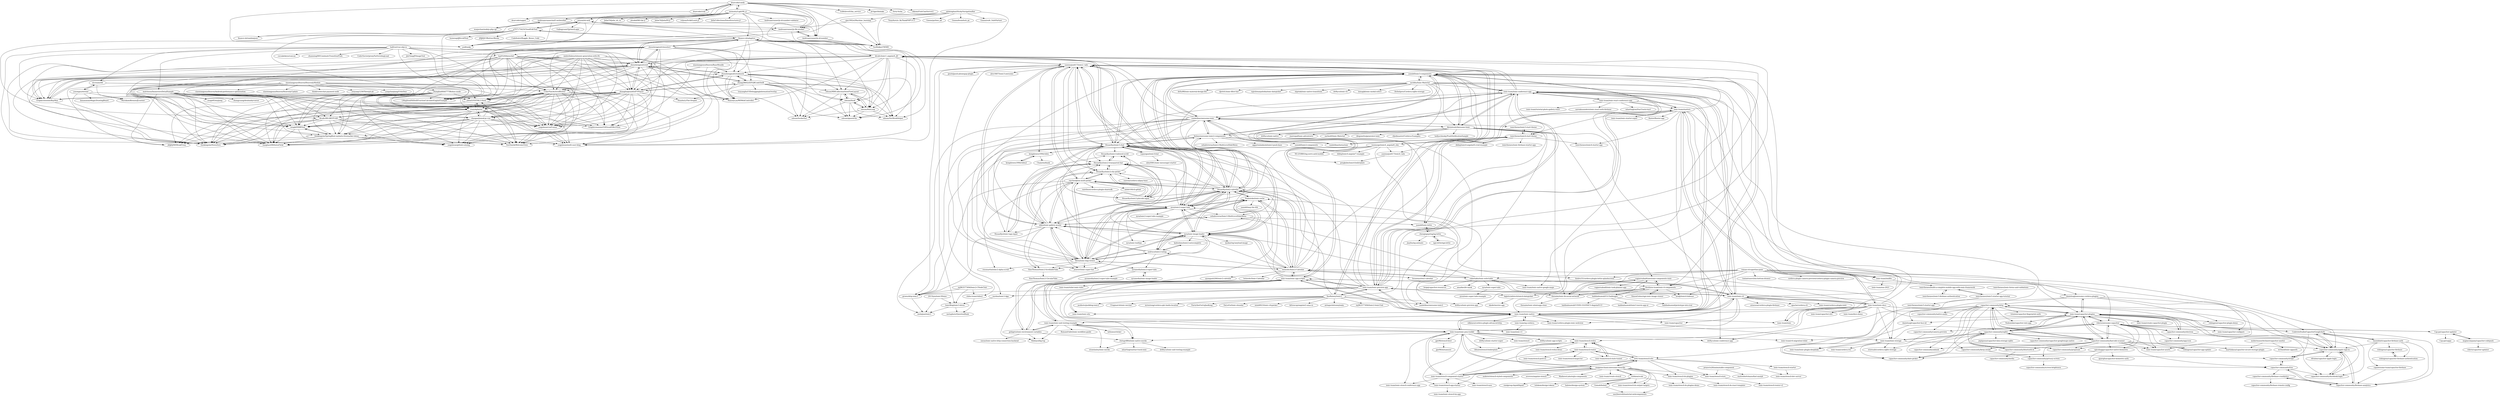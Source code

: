 digraph G {
"dearcode/candy" -> "dearcode/crab"
"dearcode/candy" -> "imdreamrunner/js-file-worker"
"dearcode/candy" -> "yedf/awkj"
"dearcode/candy" -> "imdreamrunner/md5-webworker"
"dearcode/candy" -> "TooWalker/TWWB"
"dearcode/candy" -> "dearcode/sapper"
"dearcode/candy" -> "imdreamrunner/js-id-number"
"dearcode/candy" -> "jztysm/lol-web"
"dearcode/candy" -> "GoBelieveIO/im_service" ["e"=1]
"dearcode/candy" -> "jd-tiger/binlake" ["e"=1]
"dearcode/candy" -> "memoiry/LightML.jl"
"dearcode/candy" -> "Terry-Ye/im" ["e"=1]
"dearcode/candy" -> "oikomi/FishChatServer2" ["e"=1]
"finance-sh/adaptive" -> "zhoushengmufc/iosselect"
"finance-sh/adaptive" -> "zhoushengmufc/es6"
"finance-sh/adaptive" -> "zhoushengmufc/realmock"
"finance-sh/adaptive" -> "MaxseyLau/MSWebController"
"finance-sh/adaptive" -> "jztysm/lol-web"
"finance-sh/adaptive" -> "yedf/awkj"
"finance-sh/adaptive" -> "UsherYue/ActivedRouter"
"finance-sh/adaptive" -> "g707175425/CloudEditText"
"finance-sh/adaptive" -> "edsum/SocketSet"
"finance-sh/adaptive" -> "edsum/ignoreFile"
"finance-sh/adaptive" -> "edsum/MMCollectionViewFlowLayout"
"finance-sh/adaptive" -> "edsum/NetWorkHelper"
"finance-sh/adaptive" -> "edsum/Hook"
"finance-sh/adaptive" -> "edsum/RunLoop"
"finance-sh/adaptive" -> "LMsgSendNilSelf/FractionCalculateEngineExample"
"zhoushengmufc/iosselect" -> "finance-sh/adaptive"
"zhoushengmufc/iosselect" -> "zhoushengmufc/es6"
"zhoushengmufc/iosselect" -> "zhoushengmufc/realmock"
"zhoushengmufc/iosselect" -> "zhangfangtaozft/ZFTPlayer"
"zhoushengmufc/iosselect" -> "Graphicooooone/BayMax"
"zhoushengmufc/iosselect" -> "yogykwan/conFusion"
"zhoushengmufc/iosselect" -> "LMsgSendNilSelf/FractionCalculateEngineExample"
"zhoushengmufc/iosselect" -> "UsherYue/ActivedRouter"
"zhoushengmufc/iosselect" -> "typ0520/bizsocket"
"zhoushengmufc/iosselect" -> "dicallc/ionic3_angular4_JD"
"zhoushengmufc/iosselect" -> "dicallc/RN-MEITUAN"
"zhoushengmufc/iosselect" -> "MaxseyLau/MSWebController"
"zhoushengmufc/iosselect" -> "yhtml5/YHTML5-Seed"
"zhoushengmufc/iosselect" -> "zhang28602/ZZYQRCodeSwift"
"zhoushengmufc/iosselect" -> "zenghf/NMRTool"
"danielsogl/awesome-cordova-plugins" -> "ionic-team/capacitor-configure"
"danielsogl/awesome-cordova-plugins" -> "robingenz/capacitor-plugin-demo"
"danielsogl/awesome-cordova-plugins" -> "ionic-team/capacitor-assets"
"danielsogl/awesome-cordova-plugins" -> "capacitor-community/http"
"danielsogl/awesome-cordova-plugins" -> "ionic-team/v4-migration-tslint"
"danielsogl/awesome-cordova-plugins" -> "ionic-team/capacitor-plugins"
"yannbf/ionic3-components" -> "ionic-team/ionic-conference-app"
"yannbf/ionic3-components" -> "Alexintosh/Awesome-Ionic"
"yannbf/ionic3-components" -> "HsuanXyz/ionic3-chat"
"yannbf/ionic3-components" -> "HsuanXyz/ion2-calendar"
"yannbf/ionic3-components" -> "dicallc/ionic3_angular4_JD"
"yannbf/ionic3-components" -> "zyra/ionic2-super-tabs"
"yannbf/ionic3-components" -> "candelibas/awesome-ionic"
"yannbf/ionic3-components" -> "fishme/awesome-ionic2-components"
"yannbf/ionic3-components" -> "yanxiaojun617/ionic2_tabs"
"yannbf/ionic3-components" -> "zyra/ionic-image-loader"
"yannbf/ionic3-components" -> "ionic-team/ionic-preview-app"
"yannbf/ionic3-components" -> "fivethree-team/ionic-4-components"
"yannbf/ionic3-components" -> "Riron/ionic-img-viewer"
"yannbf/ionic3-components" -> "ionic-team/ionic-native"
"yannbf/ionic3-components" -> "zachfitz/Ionic-Material"
"halfrost/vue-objccn" -> "zhangfangtaozft/ZFTPlayer"
"halfrost/vue-objccn" -> "matrixxun/ImmersiveDetailSample"
"halfrost/vue-objccn" -> "LMsgSendNilSelf/FractionCalculateEngineExample"
"halfrost/vue-objccn" -> "Graphicooooone/BayMax"
"halfrost/vue-objccn" -> "yogykwan/conFusion"
"halfrost/vue-objccn" -> "yhtml5/YHTML5-Seed"
"halfrost/vue-objccn" -> "typ0520/bizsocket"
"halfrost/vue-objccn" -> "zhoushengmufc/es6"
"halfrost/vue-objccn" -> "Job-Yang/JYImageTool" ["e"=1]
"halfrost/vue-objccn" -> "crazydq/hytex"
"halfrost/vue-objccn" -> "cocoakekeyu/cancan" ["e"=1]
"halfrost/vue-objccn" -> "zhanming0601/animateTransitionPush" ["e"=1]
"halfrost/vue-objccn" -> "CoderSavior/proxyPartternImgLoad" ["e"=1]
"halfrost/vue-objccn" -> "thinkingsim/NewsZero"
"halfrost/vue-objccn" -> "xix-team/efit"
"yanxiaojun617/ionic2_tabs" -> "dicallc/ionic3_angular4_JD"
"yanxiaojun617/ionic2_tabs" -> "HsuanXyz/ionic3-chat"
"yanxiaojun617/ionic2_tabs" -> "nikini/ionic-gallery-modal"
"yanxiaojun617/ionic2_tabs" -> "raychenfj/ion-multi-picker"
"yanxiaojun617/ionic2_tabs" -> "HsuanXyz/ion2-calendar"
"yanxiaojun617/ionic2_tabs" -> "HsuanXyz/ionic2-city-picker"
"yanxiaojun617/ionic2_tabs" -> "jpush/jpush-phonegap-plugin" ["e"=1]
"yanxiaojun617/ionic2_tabs" -> "kongdewen1994/chihu"
"yanxiaojun617/ionic2_tabs" -> "XueRainey/ionic2"
"yanxiaojun617/ionic2_tabs" -> "HsuanXyz/ionic2-transparent-bar"
"yanxiaojun617/ionic2_tabs" -> "growu/drip-ionic3"
"yanxiaojun617/ionic2_tabs" -> "IonicBlog/ionic3-dress"
"yanxiaojun617/ionic2_tabs" -> "yannbf/ionic3-components"
"yanxiaojun617/ionic2_tabs" -> "zyra/ionic2-super-tabs"
"yanxiaojun617/ionic2_tabs" -> "alex-0407/ionic3-awesome"
"dicallc/ionic3_angular4_JD" -> "zhoushengmufc/realmock"
"dicallc/ionic3_angular4_JD" -> "yogykwan/conFusion"
"dicallc/ionic3_angular4_JD" -> "MaxseyLau/MSWebController"
"dicallc/ionic3_angular4_JD" -> "yanxiaojun617/ionic2_tabs"
"dicallc/ionic3_angular4_JD" -> "UsherYue/ActivedRouter"
"dicallc/ionic3_angular4_JD" -> "zhoushengmufc/es6"
"dicallc/ionic3_angular4_JD" -> "Graphicooooone/BayMax"
"dicallc/ionic3_angular4_JD" -> "HsuanXyz/ionic3-chat"
"dicallc/ionic3_angular4_JD" -> "finance-sh/adaptive"
"dicallc/ionic3_angular4_JD" -> "edsum/ignoreFile"
"dicallc/ionic3_angular4_JD" -> "edsum/MMCollectionViewFlowLayout"
"dicallc/ionic3_angular4_JD" -> "edsum/NetWorkHelper"
"dicallc/ionic3_angular4_JD" -> "edsum/Hook"
"dicallc/ionic3_angular4_JD" -> "edsum/RunLoop"
"dicallc/ionic3_angular4_JD" -> "zhangfangtaozft/ZFTPlayer"
"nuonuoge/ionic4_angular6_elm" -> "yanxiaojun617/ionic4_tabs"
"nuonuoge/ionic4_angular6_elm" -> "NG-ZORRO/ng-zorro-antd-mobile" ["e"=1]
"nuonuoge/ionic4_angular6_elm" -> "ionictheme/ionic4-start-theme"
"nuonuoge/ionic4_angular6_elm" -> "yanxiaojun617/ionic2_tabs"
"nuonuoge/ionic4_angular6_elm" -> "didinj/ionic4-angular7-example"
"nuonuoge/ionic4_angular6_elm" -> "pengkobe/ionic4-boilerplate"
"nuonuoge/ionic4_angular6_elm" -> "growu/drip-ionic3"
"nuonuoge/ionic4_angular6_elm" -> "hsuanxyz/ion2-calendar"
"raychenfj/ion-multi-picker" -> "HsuanXyz/ionic2-city-picker"
"raychenfj/ion-multi-picker" -> "nikini/ionic-gallery-modal"
"raychenfj/ion-multi-picker" -> "yanxiaojun617/ionic2_tabs"
"raychenfj/ion-multi-picker" -> "HsuanXyz/ion2-calendar"
"raychenfj/ion-multi-picker" -> "Riron/ionic-img-viewer"
"raychenfj/ion-multi-picker" -> "zyra/ionic2-super-tabs"
"raychenfj/ion-multi-picker" -> "raistlinzx/cordova-plugin-sharesdk"
"raychenfj/ion-multi-picker" -> "HsuanXyz/ionic2-transparent-bar"
"raychenfj/ion-multi-picker" -> "nurdun/ionic3-App"
"raychenfj/ion-multi-picker" -> "SinoThomas/Ionic2-ScrollableTabs"
"raychenfj/ion-multi-picker" -> "mdsb100/cli-gitlab" ["e"=1]
"raychenfj/ion-multi-picker" -> "rossmartin/ionic2-alpha-scroll"
"raychenfj/ion-multi-picker" -> "HsuanXyz/ionic2-pincode-input"
"yanxiaojun617/ionic4_tabs" -> "pengkobe/ionic4-boilerplate"
"mapiacompany/capacitor-codepush" -> "Cap-go/capacitor-updater"
"mapiacompany/capacitor-codepush" -> "riderx/capacitor-updater"
"fishme/awesome-ionic2-components" -> "HsuanXyz/ionic3-chat"
"fishme/awesome-ionic2-components" -> "yannbf/ionic2-components" ["e"=1]
"fishme/awesome-ionic2-components" -> "candelibas/awesome-ionic2" ["e"=1]
"fishme/awesome-ionic2-components" -> "candelibas/awesome-ionic"
"fishme/awesome-ionic2-components" -> "yannbf/ionic-lottie"
"fishme/awesome-ionic2-components" -> "yannbf/ionic3-components"
"fishme/awesome-ionic2-components" -> "sebaferreras/Ionic2-MultiLevelSideMenu"
"fishme/awesome-ionic2-components" -> "chihu-team/chihu2"
"fishme/awesome-ionic2-components" -> "aggarwalankush/ionic2-push-base" ["e"=1]
"fishme/awesome-ionic2-components" -> "HsuanXyz/ion2-calendar"
"candelibas/awesome-ionic" -> "Alexintosh/Awesome-Ionic"
"candelibas/awesome-ionic" -> "yannbf/ionic3-components"
"candelibas/awesome-ionic" -> "fishme/awesome-ionic2-components"
"candelibas/awesome-ionic" -> "candelibas/instaclone"
"candelibas/awesome-ionic" -> "nikini/ionic-gallery-modal"
"candelibas/awesome-ionic" -> "HsuanXyz/ionic3-chat"
"candelibas/awesome-ionic" -> "dicallc/ionic3_angular4_JD"
"candelibas/awesome-ionic" -> "ionic-team/ionic-conference-app"
"candelibas/awesome-ionic" -> "ionictheme/ionic3-start-theme"
"candelibas/awesome-ionic" -> "Riron/ionic-img-viewer"
"candelibas/awesome-ionic" -> "yanxiaojun617/ionic2_tabs"
"candelibas/awesome-ionic" -> "jeneser/ionic-super-bar"
"candelibas/awesome-ionic" -> "growu/drip-ionic3"
"candelibas/awesome-ionic" -> "zyra/ionic2-super-tabs"
"candelibas/awesome-ionic" -> "xiedajian/ionic3"
"gshigeto/ionic-environment-variables" -> "zyra/ionic-image-loader"
"gshigeto/ionic-environment-variables" -> "Robinyo/big-top"
"gshigeto/ionic-environment-variables" -> "ionic-team/ionic-unit-testing-example"
"gshigeto/ionic-environment-variables" -> "chrisgriffith/ionic-native-mocks"
"gshigeto/ionic-environment-variables" -> "sneas/ionic-native-http-connection-backend" ["e"=1]
"gshigeto/ionic-environment-variables" -> "ionic-team/ionic-app-scripts"
"Alexintosh/Awesome-Ionic" -> "yannbf/ionic3-components"
"Alexintosh/Awesome-Ionic" -> "candelibas/awesome-ionic"
"Alexintosh/Awesome-Ionic" -> "ionic-team/ionic-conference-app"
"Alexintosh/Awesome-Ionic" -> "juarezpaf/ionic-adventures" ["e"=1]
"Alexintosh/Awesome-Ionic" -> "zachsoft/Ionic-Material" ["e"=1]
"Alexintosh/Awesome-Ionic" -> "diegonetto/generator-ionic" ["e"=1]
"Alexintosh/Awesome-Ionic" -> "fishme/awesome-ionic2-components"
"Alexintosh/Awesome-Ionic" -> "driftyco/ionic-conference-app" ["e"=1]
"Alexintosh/Awesome-Ionic" -> "candelibas/awesome-ionic2" ["e"=1]
"Alexintosh/Awesome-Ionic" -> "yannbf/ionic-lottie"
"Alexintosh/Awesome-Ionic" -> "cfjedimaster/Cordova-Examples" ["e"=1]
"Alexintosh/Awesome-Ionic" -> "thenaim/ionic-tk-social-network"
"Alexintosh/Awesome-Ionic" -> "hollyschinsky/PushNotificationSample" ["e"=1]
"Alexintosh/Awesome-Ionic" -> "vagnersabadi/awesome-components-ionic"
"Alexintosh/Awesome-Ionic" -> "driftyco/ionic-native" ["e"=1]
"typ0520/bizsocket" -> "yhtml5/YHTML5-Seed"
"typ0520/bizsocket" -> "thinkingsim/NewsZero"
"typ0520/bizsocket" -> "yogykwan/conFusion"
"typ0520/bizsocket" -> "zhangfangtaozft/ZFTPlayer"
"typ0520/bizsocket" -> "crazydq/hytex"
"typ0520/bizsocket" -> "zenghf/NMRTool"
"typ0520/bizsocket" -> "Graphicooooone/BayMax"
"typ0520/bizsocket" -> "chaogao/jsmod-pc-vue"
"typ0520/bizsocket" -> "thinkingsim/SpringBoot-mybatis-freemarker-demo"
"typ0520/bizsocket" -> "lianghao208/InstaFlickr"
"typ0520/bizsocket" -> "TestSmirk/WelcomeView"
"typ0520/bizsocket" -> "yogykwan/multi-user-blog"
"typ0520/bizsocket" -> "Graphicooooone/GAVisualEffectView"
"typ0520/bizsocket" -> "zhoushengmufc/es6"
"typ0520/bizsocket" -> "UsherYue/ActivedRouter"
"riderx/awesome-capacitor" -> "capacitor-community/app-icon"
"riderx/awesome-capacitor" -> "Cap-go/capacitor-updater"
"riderx/awesome-capacitor" -> "ionic-team/capacitor-assets"
"riderx/awesome-capacitor" -> "ionic-team/capacitor-configure"
"riderx/awesome-capacitor" -> "capacitor-community/sqlite"
"riderx/awesome-capacitor" -> "capacitor-community/proposals"
"riderx/awesome-capacitor" -> "capacitor-community/barcode-scanner"
"riderx/awesome-capacitor" -> "epicshaggy/capacitor-native-biometric"
"riderx/awesome-capacitor" -> "ionic-team/capacitor-plugins"
"riderx/awesome-capacitor" -> "robingenz/capacitor-app-update"
"riderx/awesome-capacitor" -> "capacitor-community/electron"
"riderx/awesome-capacitor" -> "capacitor-community/camera-preview"
"capacitor-community/http" -> "capacitor-community/facebook-login"
"capacitor-community/http" -> "capacitor-community/stripe"
"capacitor-community/http" -> "danielsogl/capacitor-face-id"
"capacitor-community/http" -> "capacitor-community/sqlite"
"capacitor-community/http" -> "capacitor-community/date-picker"
"capacitor-community/http" -> "capacitor-community/camera-preview"
"capacitor-community/http" -> "capacitor-community/apple-sign-in"
"capacitor-community/http" -> "capacitor-community/keep-awake"
"capacitor-community/http" -> "capacitor-community/proposals"
"capacitor-community/http" -> "capacitor-community/admob" ["e"=1]
"capacitor-community/http" -> "ionic-team/capacitor-plugins"
"capacitor-community/http" -> "capacitor-community/barcode-scanner"
"capacitor-community/http" -> "triniwiz/capacitor-fingerprint-auth"
"capacitor-community/http" -> "Nodonisko/capacitor-rate-app"
"capacitor-community/http" -> "capacitor-community/native-audio"
"capacitor-community/barcode-scanner" -> "capacitor-community/http"
"capacitor-community/barcode-scanner" -> "capacitor-community/sqlite"
"capacitor-community/barcode-scanner" -> "riderx/awesome-capacitor"
"capacitor-community/barcode-scanner" -> "ionic-team/capacitor-assets"
"capacitor-community/barcode-scanner" -> "ionic-team/capacitor-plugins"
"capacitor-community/barcode-scanner" -> "capacitor-community/keep-awake"
"capacitor-community/barcode-scanner" -> "capacitor-community/proposals"
"capacitor-community/barcode-scanner" -> "capacitor-community/admob" ["e"=1]
"capacitor-community/barcode-scanner" -> "capacitor-community/privacy-screen"
"capacitor-community/barcode-scanner" -> "capacitor-community/apple-sign-in"
"capacitor-community/barcode-scanner" -> "martinkasa/capacitor-secure-storage-plugin"
"capacitor-community/barcode-scanner" -> "robingenz/capacitor-app-update"
"capacitor-community/barcode-scanner" -> "capacitor-community/fcm"
"capacitor-community/barcode-scanner" -> "epicshaggy/capacitor-native-biometric"
"capacitor-community/barcode-scanner" -> "capacitor-community/bluetooth-le"
"capacitor-community/electron" -> "ionic-team/capacitor-plugins"
"capacitor-community/electron" -> "capacitor-community/apple-sign-in"
"capacitor-community/electron" -> "capacitor-community/app-icon"
"capacitor-community/electron" -> "capacitor-community/http"
"capacitor-community/keep-awake" -> "capacitor-community/privacy-screen"
"danielsogl/capacitor-face-id" -> "capacitor-community/date-picker"
"epicshaggy/capacitor-native-biometric" -> "aparajita/capacitor-biometric-auth"
"epicshaggy/capacitor-native-biometric" -> "capacitor-community/date-picker"
"epicshaggy/capacitor-native-biometric" -> "capacitor-community/fcm"
"ionic-team/capacitor-plugins" -> "capacitor-community/electron"
"ionic-team/capacitor-plugins" -> "ionic-team/create-capacitor-plugin"
"ionic-team/capacitor-plugins" -> "capacitor-community/http"
"ionic-team/capacitor-plugins" -> "ionic-team/capacitor-assets"
"ionic-team/capacitor-plugins" -> "capacitor-community/date-picker"
"ionic-team/capacitor-plugins" -> "CodetrixStudio/CapacitorGoogleAuth"
"ionic-team/capacitor-plugins" -> "capacitor-community/sqlite"
"ionic-team/capacitor-plugins" -> "capacitor-community/apple-sign-in"
"ionic-team/capacitor-plugins" -> "capacitor-community/facebook-login"
"ionic-team/capacitor-plugins" -> "danielsogl/capacitor-face-id"
"ionic-team/capacitor-plugins" -> "Nodonisko/capacitor-rate-app"
"ionic-team/capacitor-plugins" -> "robingenz/capacitor-plugin-demo"
"ionic-team/capacitor-plugins" -> "capacitor-community/barcode-scanner"
"ionic-team/capacitor-plugins" -> "riderx/awesome-capacitor"
"ionic-team/capacitor-plugins" -> "danielsogl/awesome-cordova-plugins"
"ionic-team/ionic-docs" -> "ionic-team/starters"
"ionic-team/ionic-docs" -> "ionic-team/ionic-storage"
"ionic-team/ionic-docs" -> "ionic-team/ionic-cli"
"ionic-team/ionic-docs" -> "ionic-team/ionic-pwa-toolkit"
"ionic-team/ionic-docs" -> "ionic-team/ionic-site"
"ionic-team/ionic-docs" -> "ionic-team/capacitor-site"
"ionic-team/ionic-docs" -> "capacitor-community/electron"
"ionic-team/ionic-docs" -> "ionic-team/ionic-conference-app"
"ionic-team/ionic-docs" -> "twinssbc/Ionic2-Calendar"
"ionic-team/ionic-docs" -> "ionic-team/stencil-site"
"ionic-team/ionic-docs" -> "ionic-team/ionic-native"
"ionic-team/ionic-docs" -> "ionic-team/docs-demo"
"ionic-team/ionic-docs" -> "ionic-team/stencil-redux"
"ionic-team/ionic-docs" -> "ionic-team/capacitor-plugins"
"ionic-team/ionic-docs" -> "ionic-team/ionic-preview-app"
"umbrellabeach/music-generation-with-DL" -> "zenghf/NMRTool"
"umbrellabeach/music-generation-with-DL" -> "Graphicooooone/GAVisualEffectView"
"umbrellabeach/music-generation-with-DL" -> "zhangfangtaozft/ZFTPlayer"
"umbrellabeach/music-generation-with-DL" -> "thinkingsim/NewsZero"
"umbrellabeach/music-generation-with-DL" -> "thinkingsim/SpringBoot-mybatis-freemarker-demo"
"umbrellabeach/music-generation-with-DL" -> "lianghao208/InstaFlickr"
"umbrellabeach/music-generation-with-DL" -> "TestSmirk/WelcomeView"
"umbrellabeach/music-generation-with-DL" -> "yogykwan/multi-user-blog"
"umbrellabeach/music-generation-with-DL" -> "crazydq/hytex"
"umbrellabeach/music-generation-with-DL" -> "yogykwan/conFusion"
"umbrellabeach/music-generation-with-DL" -> "chaogao/jsmod-pc-vue"
"umbrellabeach/music-generation-with-DL" -> "UsherYue/ActivedRouter"
"umbrellabeach/music-generation-with-DL" -> "Graphicooooone/BayMax"
"umbrellabeach/music-generation-with-DL" -> "yogykwan/github-catalog"
"umbrellabeach/music-generation-with-DL" -> "zhoushengmufc/es6"
"ionic-team/ionic-conference-app" -> "yannbf/ionic3-components"
"ionic-team/ionic-conference-app" -> "ionic-team/ionic" ["e"=1]
"ionic-team/ionic-conference-app" -> "ionic-team/ionic-native"
"ionic-team/ionic-conference-app" -> "ionic-team/ionic-cli"
"ionic-team/ionic-conference-app" -> "Alexintosh/Awesome-Ionic"
"ionic-team/ionic-conference-app" -> "dicallc/ionic3_angular4_JD"
"ionic-team/ionic-conference-app" -> "ionic-team/ionic-preview-app"
"ionic-team/ionic-conference-app" -> "candelibas/awesome-ionic"
"ionic-team/ionic-conference-app" -> "ionic-team/starters"
"ionic-team/ionic-conference-app" -> "HsuanXyz/ionic3-chat"
"ionic-team/ionic-conference-app" -> "ionic-team/ionic-app-scripts"
"ionic-team/ionic-conference-app" -> "zyra/ionic2-super-tabs"
"ionic-team/ionic-conference-app" -> "yanxiaojun617/ionic2_tabs"
"ionic-team/ionic-conference-app" -> "ionic-team/ionic-react-conference-app"
"ionic-team/ionic-conference-app" -> "ionictheme/ionic4-start-theme"
"zachfitz/Ionic-Material" -> "delta98/ionic-material-design-lite" ["e"=1]
"zachfitz/Ionic-Material" -> "driftyco/ionic-conference-app" ["e"=1]
"zachfitz/Ionic-Material" -> "yannbf/ionic3-components"
"zachfitz/Ionic-Material" -> "driftyco/ionic-native" ["e"=1]
"zachfitz/Ionic-Material" -> "djett41/ionic-filter-bar" ["e"=1]
"zachfitz/Ionic-Material" -> "rajeshwarpatlolla/ionic-datepicker" ["e"=1]
"zachfitz/Ionic-Material" -> "driftyco/ionic-preview-app" ["e"=1]
"zachfitz/Ionic-Material" -> "shprink/ionic-native-transitions" ["e"=1]
"zachfitz/Ionic-Material" -> "ionic-team/ionic-conference-app"
"zachfitz/Ionic-Material" -> "ionic-team/ionic-native"
"zachfitz/Ionic-Material" -> "driftyco/ionic-cli" ["e"=1]
"zachfitz/Ionic-Material" -> "Alexintosh/Awesome-Ionic"
"zachfitz/Ionic-Material" -> "ionic-team/ionic-pwa-toolkit"
"zachfitz/Ionic-Material" -> "inmagik/ionic-modal-select" ["e"=1]
"zachfitz/Ionic-Material" -> "litehelpers/Cordova-sqlite-storage" ["e"=1]
"ionic-team/ionic-cli" -> "ionic-team/ionic-native"
"ionic-team/ionic-cli" -> "ionic-team/ionic-app-scripts"
"ionic-team/ionic-cli" -> "ionic-team/ionic-conference-app"
"ionic-team/ionic-cli" -> "ionic-team/ionic" ["e"=1]
"ionic-team/ionic-cli" -> "ionic-team/ionic-docs"
"ionic-team/ionic-cli" -> "ionic-team/ionic-preview-app"
"ionic-team/ionic-cli" -> "ionic-team/capacitor" ["e"=1]
"ionic-team/ionic-cli" -> "ionic-team/starters"
"ionic-team/ionic-cli" -> "ionic-team/ionic-storage"
"ionic-team/ionic-cli" -> "yannbf/ionic3-components"
"ionic-team/ionic-cli" -> "ionic-team/ionic-pwa-toolkit"
"ionic-team/ionic-cli" -> "arnesson/cordova-plugin-firebase" ["e"=1]
"ionic-team/ionic-cli" -> "apache/cordova-cli" ["e"=1]
"ionic-team/ionic-cli" -> "ionic-team/cordova-plugin-ionic"
"ionic-team/ionic-cli" -> "ionic-team/cordova-plugin-ionic-webview" ["e"=1]
"zhoushengmufc/es6" -> "zhoushengmufc/realmock"
"zhoushengmufc/es6" -> "zhangfangtaozft/ZFTPlayer"
"zhoushengmufc/es6" -> "Graphicooooone/BayMax"
"zhoushengmufc/es6" -> "finance-sh/adaptive"
"zhoushengmufc/es6" -> "zhoushengmufc/iosselect"
"zhoushengmufc/es6" -> "yogykwan/conFusion"
"zhoushengmufc/es6" -> "UsherYue/ActivedRouter"
"zhoushengmufc/es6" -> "zenghf/NMRTool"
"zhoushengmufc/es6" -> "thinkingsim/NewsZero"
"zhoushengmufc/es6" -> "MaxseyLau/MSWebController"
"zhoushengmufc/es6" -> "Graphicooooone/GAVisualEffectView"
"zhoushengmufc/es6" -> "zhang28602/ZZYQRCodeSwift"
"zhoushengmufc/es6" -> "LMsgSendNilSelf/FractionCalculateEngineExample"
"zhoushengmufc/es6" -> "yhtml5/YHTML5-Seed"
"Graphicooooone/BayMax" -> "zhangfangtaozft/ZFTPlayer"
"Graphicooooone/BayMax" -> "thinkingsim/NewsZero"
"Graphicooooone/BayMax" -> "zhoushengmufc/es6"
"Graphicooooone/BayMax" -> "zhoushengmufc/realmock"
"zhangfangtaozft/ZFTPlayer" -> "zhoushengmufc/realmock"
"zhangfangtaozft/ZFTPlayer" -> "Graphicooooone/BayMax"
"zhangfangtaozft/ZFTPlayer" -> "zhoushengmufc/es6"
"zhangfangtaozft/ZFTPlayer" -> "yhtml5/YHTML5-Seed"
"zhangfangtaozft/ZFTPlayer" -> "zenghf/NMRTool"
"zhangfangtaozft/ZFTPlayer" -> "thinkingsim/NewsZero"
"zhangfangtaozft/ZFTPlayer" -> "yogykwan/conFusion"
"zhangfangtaozft/ZFTPlayer" -> "Graphicooooone/GAVisualEffectView"
"zhangfangtaozft/ZFTPlayer" -> "crazydq/hytex"
"zhangfangtaozft/ZFTPlayer" -> "thinkingsim/SpringBoot-mybatis-freemarker-demo"
"zhangfangtaozft/ZFTPlayer" -> "lianghao208/InstaFlickr"
"zhangfangtaozft/ZFTPlayer" -> "zhang28602/ZZYQRCodeSwift"
"zhangfangtaozft/ZFTPlayer" -> "TestSmirk/WelcomeView"
"zhangfangtaozft/ZFTPlayer" -> "chaogao/jsmod-pc-vue"
"zhangfangtaozft/ZFTPlayer" -> "HuazhuLi/The-Droplet"
"zhoushengmufc/realmock" -> "MaxseyLau/MSWebController"
"zhoushengmufc/realmock" -> "zhoushengmufc/es6"
"zhoushengmufc/realmock" -> "zhangfangtaozft/ZFTPlayer"
"zhoushengmufc/realmock" -> "edsum/SocketSet"
"zhoushengmufc/realmock" -> "zhang28602/ZZYQRCodeSwift"
"zhoushengmufc/realmock" -> "edsum/ignoreFile"
"zhoushengmufc/realmock" -> "edsum/MMCollectionViewFlowLayout"
"zhoushengmufc/realmock" -> "edsum/NetWorkHelper"
"zhoushengmufc/realmock" -> "edsum/Hook"
"zhoushengmufc/realmock" -> "edsum/RunLoop"
"zhoushengmufc/realmock" -> "Graphicooooone/BayMax"
"HsuanXyz/ion2-calendar" -> "HsuanXyz/ionic3-chat"
"HsuanXyz/ion2-calendar" -> "nikini/ionic-gallery-modal"
"HsuanXyz/ion2-calendar" -> "yanxiaojun617/ionic2_tabs"
"HsuanXyz/ion2-calendar" -> "raychenfj/ion-multi-picker"
"HsuanXyz/ion2-calendar" -> "twinssbc/Ionic2-Calendar"
"HsuanXyz/ion2-calendar" -> "yannbf/ionic3-components"
"HsuanXyz/ion2-calendar" -> "zyra/ionic2-super-tabs"
"HsuanXyz/ion2-calendar" -> "HsuanXyz/ionic2-pincode-input"
"HsuanXyz/ion2-calendar" -> "HsuanXyz/ionic2-city-picker"
"HsuanXyz/ion2-calendar" -> "HsuanXyz/ionic2-transparent-bar"
"HsuanXyz/ion2-calendar" -> "andrucz/ionic2-rating"
"HsuanXyz/ion2-calendar" -> "zyra/ionic-image-loader"
"HsuanXyz/ion2-calendar" -> "fishme/awesome-ionic2-components"
"HsuanXyz/ion2-calendar" -> "Riron/ionic-img-viewer"
"HsuanXyz/ion2-calendar" -> "Nodonisko/ionic-cache"
"chenqingspring/ng-lottie" -> "yannbf/ionic-lottie"
"chenqingspring/ng-lottie" -> "ngx-lottie/ngx-lottie"
"chenqingspring/ng-lottie" -> "timbru31/cordova-plugin-lottie-splashscreen"
"chenqingspring/ng-lottie" -> "jiayihu/ng-animate" ["e"=1]
"2015lym/ionic3Demo" -> "xiedajian/ionic3"
"2015lym/ionic3Demo" -> "IonicBlog/ionic3-dress"
"g707175425/CloudEditText" -> "jztysm/lol-web"
"g707175425/CloudEditText" -> "zhangfan6644777/Redux-cnode"
"g707175425/CloudEditText" -> "LMsgSendNilSelf/FractionCalculateEngineExample"
"g707175425/CloudEditText" -> "finance-sh/randomjson"
"g707175425/CloudEditText" -> "luowenqi/JJScrollText" ["e"=1]
"g707175425/CloudEditText" -> "finance-sh/adaptive"
"g707175425/CloudEditText" -> "dicallc/RN-MEITUAN"
"g707175425/CloudEditText" -> "JZJJZJ/UIButton-Blocks" ["e"=1]
"g707175425/CloudEditText" -> "Codefeater/Kaggle_Reuse_Code"
"zyra/ionic-image-loader" -> "nikini/ionic-gallery-modal"
"zyra/ionic-image-loader" -> "zyra/ionic2-super-tabs"
"zyra/ionic-image-loader" -> "Riron/ionic-img-viewer"
"zyra/ionic-image-loader" -> "HsuanXyz/ion2-calendar"
"zyra/ionic-image-loader" -> "twinssbc/Ionic2-Calendar"
"zyra/ionic-image-loader" -> "andrucz/ionic2-rating"
"zyra/ionic-image-loader" -> "gshigeto/ionic-environment-variables"
"zyra/ionic-image-loader" -> "Nodonisko/ionic-cache"
"zyra/ionic-image-loader" -> "zyra/ionic-tooltips"
"zyra/ionic-image-loader" -> "yannbf/ionic3-components"
"zyra/ionic-image-loader" -> "HsuanXyz/ionic3-chat"
"zyra/ionic-image-loader" -> "yanxiaojun617/ionic2_tabs"
"zyra/ionic-image-loader" -> "kadoshms/ionic2-autocomplete"
"zyra/ionic-image-loader" -> "HsuanXyz/ionic2-transparent-bar"
"zyra/ionic-image-loader" -> "tjoskar/ng-lazyload-image" ["e"=1]
"matrixxun/ImmersiveDetailSample" -> "chaogao/jsmod-pc-vue"
"matrixxun/ImmersiveDetailSample" -> "zuoge85/majiang" ["e"=1]
"matrixxun/ImmersiveDetailSample" -> "crazydq/hytex"
"matrixxun/ImmersiveDetailSample" -> "yogykwan/conFusion"
"matrixxun/ImmersiveDetailSample" -> "lianghao208/InstaFlickr"
"matrixxun/ImmersiveDetailSample" -> "zhangyuang/doubanbyvuessr" ["e"=1]
"matrixxun/ImmersiveDetailSample" -> "TestSmirk/WelcomeView"
"matrixxun/ImmersiveDetailSample" -> "yhtml5/YHTML5-Seed"
"matrixxun/ImmersiveDetailSample" -> "thinkingsim/SpringBoot-mybatis-freemarker-demo"
"matrixxun/ImmersiveDetailSample" -> "thinkingsim/NewsZero"
"matrixxun/ImmersiveDetailSample" -> "zenghf/NMRTool"
"matrixxun/ImmersiveDetailSample" -> "yogykwan/github-catalog"
"matrixxun/ImmersiveDetailSample" -> "yogykwan/multi-user-blog"
"matrixxun/ImmersiveDetailSample" -> "dicallc/RN-MEITUAN"
"matrixxun/ImmersiveDetailSample" -> "JZJJZJ/MSWeakProxy"
"Riron/ionic-img-viewer" -> "nikini/ionic-gallery-modal"
"Riron/ionic-img-viewer" -> "zyra/ionic-image-loader"
"Riron/ionic-img-viewer" -> "andrucz/ionic2-rating"
"Riron/ionic-img-viewer" -> "raychenfj/ion-multi-picker"
"Riron/ionic-img-viewer" -> "zyra/ionic2-super-tabs"
"Riron/ionic-img-viewer" -> "zyramedia/ionic2-super-tabs"
"Riron/ionic-img-viewer" -> "Nodonisko/ionic-cache"
"Riron/ionic-img-viewer" -> "HsuanXyz/ion2-calendar"
"Riron/ionic-img-viewer" -> "twinssbc/Ionic2-Calendar"
"Riron/ionic-img-viewer" -> "yanxiaojun617/ionic2_tabs"
"Riron/ionic-img-viewer" -> "HsuanXyz/ionic3-chat"
"Riron/ionic-img-viewer" -> "jeneser/ionic-super-bar"
"Riron/ionic-img-viewer" -> "HsuanXyz/ionic2-city-picker"
"Riron/ionic-img-viewer" -> "rossmartin/ionic2-alpha-scroll"
"Riron/ionic-img-viewer" -> "SinoThomas/Ionic2-ScrollableTabs"
"nikini/ionic-gallery-modal" -> "Riron/ionic-img-viewer"
"nikini/ionic-gallery-modal" -> "zyra/ionic-image-loader"
"nikini/ionic-gallery-modal" -> "sebaferreras/Ionic3-MultiLevelSideMenu"
"nikini/ionic-gallery-modal" -> "yanxiaojun617/ionic2_tabs"
"nikini/ionic-gallery-modal" -> "HsuanXyz/ionic2-transparent-bar"
"nikini/ionic-gallery-modal" -> "raychenfj/ion-multi-picker"
"nikini/ionic-gallery-modal" -> "HsuanXyz/ion2-calendar"
"nikini/ionic-gallery-modal" -> "HsuanXyz/ionic3-chat"
"nikini/ionic-gallery-modal" -> "SinoThomas/Ionic2-ScrollableTabs"
"nikini/ionic-gallery-modal" -> "HsuanXyz/ionic2-city-picker"
"nikini/ionic-gallery-modal" -> "growu/drip-ionic3"
"nikini/ionic-gallery-modal" -> "HsuanXyz/ionic-tags-input"
"nikini/ionic-gallery-modal" -> "jeneser/ionic-super-bar"
"zyra/ionic2-super-tabs" -> "zyra/ionic-image-loader"
"zyra/ionic2-super-tabs" -> "zyra/ionic2-super-tabs-example"
"zyra/ionic2-super-tabs" -> "HsuanXyz/ion2-calendar"
"zyra/ionic2-super-tabs" -> "yannbf/ionic3-components"
"zyra/ionic2-super-tabs" -> "HsuanXyz/ionic3-chat"
"zyra/ionic2-super-tabs" -> "Riron/ionic-img-viewer"
"zyra/ionic2-super-tabs" -> "jeneser/ionic-super-bar"
"zyra/ionic2-super-tabs" -> "raychenfj/ion-multi-picker"
"zyra/ionic2-super-tabs" -> "yanxiaojun617/ionic2_tabs"
"zyra/ionic2-super-tabs" -> "nikini/ionic-gallery-modal"
"zyra/ionic2-super-tabs" -> "zyra/ionic-tooltips"
"zyra/ionic2-super-tabs" -> "SinoThomas/Ionic2-ScrollableTabs"
"zyra/ionic2-super-tabs" -> "HsuanXyz/ionic2-transparent-bar"
"zyra/ionic2-super-tabs" -> "Nodonisko/ionic-cache"
"zyra/ionic2-super-tabs" -> "sebaferreras/Ionic3-MultiLevelSideMenu"
"HsuanXyz/ionic3-chat" -> "HsuanXyz/ion2-calendar"
"HsuanXyz/ionic3-chat" -> "yanxiaojun617/ionic2_tabs"
"HsuanXyz/ionic3-chat" -> "dicallc/ionic3_angular4_JD"
"HsuanXyz/ionic3-chat" -> "fishme/awesome-ionic2-components"
"HsuanXyz/ionic3-chat" -> "nikini/ionic-gallery-modal"
"HsuanXyz/ionic3-chat" -> "yannbf/ionic3-components"
"HsuanXyz/ionic3-chat" -> "HsuanXyz/ionic2-transparent-bar"
"HsuanXyz/ionic3-chat" -> "zyra/ionic2-super-tabs"
"HsuanXyz/ionic3-chat" -> "kongdewen1994/chihu"
"HsuanXyz/ionic3-chat" -> "sebaferreras/Ionic3-MultiLevelSideMenu"
"HsuanXyz/ionic3-chat" -> "HsuanXyz/ionic2-pincode-input"
"HsuanXyz/ionic3-chat" -> "rajayogan/ionic3chat"
"HsuanXyz/ionic3-chat" -> "HsuanXyz/ionic-tags-input"
"HsuanXyz/ionic3-chat" -> "HsuanXyz/ionic2-city-picker"
"HsuanXyz/ionic3-chat" -> "HsuanXyz/ionic2-indexed-scroll"
"capawesome-team/capacitor-firebase" -> "capacitor-community/firebase-analytics"
"candelibas/instaclone" -> "candelibas/awesome-ionic"
"candelibas/instaclone" -> "ionictheme/ionic4-start-theme"
"ionic-team/ionic-native" -> "ionic-team/ionic-cli"
"ionic-team/ionic-native" -> "ionic-team/ionic-app-scripts"
"ionic-team/ionic-native" -> "ionic-team/ng-cordova"
"ionic-team/ionic-native" -> "ionic-team/ionic-conference-app"
"ionic-team/ionic-native" -> "ionic-team/cordova-plugin-ionic-webview" ["e"=1]
"ionic-team/ionic-native" -> "ionic-team/ionic-pwa-toolkit"
"ionic-team/ionic-native" -> "yannbf/ionic3-components"
"ionic-team/ionic-native" -> "zyra/ionic-image-loader"
"ionic-team/ionic-native" -> "zyra/ionic2-super-tabs"
"ionic-team/ionic-native" -> "ionic-team/ionic-unit-testing-example"
"ionic-team/ionic-native" -> "ionic-team/ionic" ["e"=1]
"ionic-team/ionic-native" -> "ionic-team/capacitor" ["e"=1]
"ionic-team/ionic-native" -> "silkimen/cordova-plugin-advanced-http" ["e"=1]
"ionic-team/ionic-native" -> "ionic-team/ionic-preview-app"
"ionic-team/ionic-native" -> "ionic-team/ionic-storage"
"qizhenghao/StickyNavigationBar" -> "yedf/awkj"
"qizhenghao/StickyNavigationBar" -> "Yunyifu/o2o_ByThinkPHP5.0.3"
"qizhenghao/StickyNavigationBar" -> "yogykwan/multi-user-blog"
"qizhenghao/StickyNavigationBar" -> "TooWalker/TWWB"
"qizhenghao/StickyNavigationBar" -> "Gnnnn/python_pil"
"qizhenghao/StickyNavigationBar" -> "Gnnnn/brainfuck_py"
"qizhenghao/StickyNavigationBar" -> "Gnnnn/sufe_SufePartner"
"qizhenghao/StickyNavigationBar" -> "sjm1992st/Machine_learning"
"XueRainey/ionic2" -> "yanxiaojun617/ionic2_tabs"
"XueRainey/ionic2" -> "airingursb/sunnybaby" ["e"=1]
"XueRainey/ionic2" -> "dicallc/ionic3_angular4_JD"
"XueRainey/ionic2" -> "zxj963577494/Ionic2-IonicClub" ["e"=1]
"XueRainey/ionic2" -> "jackhutu/jackblog-ionic2"
"XueRainey/ionic2" -> "driftyco/ionic-preview-app" ["e"=1]
"XueRainey/ionic2" -> "Frogmarch/ionic-wechat" ["e"=1]
"XueRainey/ionic2" -> "mrwutong/cordova-qdc-baidu-location" ["e"=1]
"XueRainey/ionic2" -> "ParryQiu/GuGuJianKong" ["e"=1]
"XueRainey/ionic2" -> "DaLeiGe/Ionic-shundai" ["e"=1]
"XueRainey/ionic2" -> "ionic-team/ionic-preview-app"
"XueRainey/ionic2" -> "candelibas/awesome-ionic2" ["e"=1]
"XueRainey/ionic2" -> "HsuanXyz/ion2-calendar"
"XueRainey/ionic2" -> "minh8023/ionic-citypicker" ["e"=1]
"XueRainey/ionic2" -> "kittencup/angular2-ama-cn" ["e"=1]
"twinssbc/Ionic2-Calendar" -> "HsuanXyz/ion2-calendar"
"twinssbc/Ionic2-Calendar" -> "twinssbc/Ionic-Calendar" ["e"=1]
"twinssbc/Ionic2-Calendar" -> "Riron/ionic-img-viewer"
"twinssbc/Ionic2-Calendar" -> "zyra/ionic-image-loader"
"twinssbc/Ionic2-Calendar" -> "Nodonisko/ionic-cache"
"twinssbc/Ionic2-Calendar" -> "hsuanxyz/ion2-calendar"
"twinssbc/Ionic2-Calendar" -> "raychenfj/ion-multi-picker"
"twinssbc/Ionic2-Calendar" -> "eakoriakin/ionic-selectable"
"twinssbc/Ionic2-Calendar" -> "andrucz/ionic2-rating"
"twinssbc/Ionic2-Calendar" -> "zyra/ionic2-super-tabs"
"twinssbc/Ionic2-Calendar" -> "ionic-team/ionic-app-scripts"
"twinssbc/Ionic2-Calendar" -> "yannbf/ionic3-components"
"twinssbc/Ionic2-Calendar" -> "HsuanXyz/ionic3-chat"
"twinssbc/Ionic2-Calendar" -> "quanganh206/ionic2-calendar"
"twinssbc/Ionic2-Calendar" -> "nikini/ionic-gallery-modal"
"ionic-team/ionic-preview-app" -> "yanxiaojun617/ionic2_tabs"
"ionic-team/ionic-preview-app" -> "ionic-team/ionic-app-scripts"
"ionic-team/ionic-preview-app" -> "ionic-team/ionic-conference-app"
"ionic-team/ionic-preview-app" -> "yannbf/ionic3-components"
"ionic-team/ionic-preview-app" -> "dicallc/ionic3_angular4_JD"
"ionic-team/ionic-preview-app" -> "HsuanXyz/ion2-calendar"
"ionic-team/ionic-preview-app" -> "XueRainey/ionic2"
"ionic-team/ionic-preview-app" -> "ionic-team/ionic-cli"
"ionic-team/ionic-preview-app" -> "nurdun/ionic3-App"
"ionic-team/ionic-preview-app" -> "ionic-team/ionic-native"
"ionic-team/ionic-preview-app" -> "candelibas/awesome-ionic"
"ionic-team/ionic-preview-app" -> "ionic-team/ionic-site"
"ionic-team/ionic-preview-app" -> "ionic-team/starters"
"ionic-team/ionic-preview-app" -> "HsuanXyz/ionic3-chat"
"ionic-team/ionic-preview-app" -> "growu/drip-ionic3"
"xiaoxiangyeyuHeaven/HeavenlyModule" -> "xiaoxiangyeyuHeaven/Android-performance-optimization" ["e"=1]
"xiaoxiangyeyuHeaven/HeavenlyModule" -> "xiaoxiangyeyuHeaven/HeavenlyUpdate" ["e"=1]
"xiaoxiangyeyuHeaven/HeavenlyModule" -> "LMsgSendNilSelf/FractionCalculateEngineExample"
"xiaoxiangyeyuHeaven/HeavenlyModule" -> "thinkive/wechat-payment-node" ["e"=1]
"xiaoxiangyeyuHeaven/HeavenlyModule" -> "UsherYue/ActivedRouter"
"xiaoxiangyeyuHeaven/HeavenlyModule" -> "lianghao208/InstaFlickr"
"xiaoxiangyeyuHeaven/HeavenlyModule" -> "yogykwan/github-catalog"
"xiaoxiangyeyuHeaven/HeavenlyModule" -> "zouyang1230/ThreejsLab" ["e"=1]
"xiaoxiangyeyuHeaven/HeavenlyModule" -> "TestSmirk/WelcomeView"
"xiaoxiangyeyuHeaven/HeavenlyModule" -> "thinkingsim/SpringBoot-mybatis-freemarker-demo"
"xiaoxiangyeyuHeaven/HeavenlyModule" -> "yogykwan/multi-user-blog"
"xiaoxiangyeyuHeaven/HeavenlyModule" -> "yangchaojiang/UtilsDmo" ["e"=1]
"xiaoxiangyeyuHeaven/HeavenlyModule" -> "thinkingsim/NewsZero"
"xiaoxiangyeyuHeaven/HeavenlyModule" -> "JZJJZJ/MSWeakProxy"
"xiaoxiangyeyuHeaven/HeavenlyModule" -> "zenghf/NMRTool"
"capacitor-community/facebook-login" -> "capacitor-community/apple-sign-in"
"capacitor-community/stripe" -> "capacitor-community/apple-sign-in"
"capacitor-community/stripe" -> "capacitor-community/fcm"
"ionic-team/ionic-pwa-toolkit" -> "mappmechanic/awesome-stenciljs"
"ionic-team/ionic-pwa-toolkit" -> "ionic-team/stencil-component-starter"
"ionic-team/ionic-pwa-toolkit" -> "ionic-team/stencil-redux"
"ionic-team/ionic-pwa-toolkit" -> "ionic-team/ionic-unit-testing-example"
"ionic-team/ionic-pwa-toolkit" -> "ionic-team/ionic-native"
"ionic-team/ionic-pwa-toolkit" -> "chrisgriffith/ionic-native-mocks"
"ionic-team/ionic-pwa-toolkit" -> "ionic-team/v4-migration-tslint"
"ionic-team/ionic-pwa-toolkit" -> "ionic-team/stencil-app-starter"
"ionic-team/ionic-pwa-toolkit" -> "jgw96/stencil-beer"
"ionic-team/ionic-pwa-toolkit" -> "bfmatei/stencil-boilerplate"
"ionic-team/ionic-pwa-toolkit" -> "driftyco/ionic-starter-super" ["e"=1]
"ionic-team/ionic-pwa-toolkit" -> "driftyco/ionic-conference-app" ["e"=1]
"ionic-team/ionic-pwa-toolkit" -> "ionic-team/ionic-stencil-conference-app"
"ionic-team/ionic-pwa-toolkit" -> "ionic-team/stencil" ["e"=1]
"ionic-team/ionic-pwa-toolkit" -> "driftyco/ionic-app-scripts" ["e"=1]
"ionic-team/ionic-storage" -> "ionic-team/ionic-plugin-deeplinks" ["e"=1]
"ionic-team/ionic-storage" -> "storesafe/cordova-sqlite-storage"
"ionic-team/ionic-storage" -> "capacitor-community/sqlite"
"ionic-team/ionic-storage" -> "ionic-team/cordova-res" ["e"=1]
"ionic-team/ionic-storage" -> "ionic-team/capacitor-assets"
"ionic-team/ionic-storage" -> "ionic-team/capacitor-plugins"
"ionictheme/ionic4-start-theme" -> "ionictheme/ionic3-start-theme"
"ionictheme/ionic4-start-theme" -> "candelibas/instaclone"
"ionictheme/ionic4-start-theme" -> "ionicthemes/ionic4-starter-app"
"ionictheme/ionic4-start-theme" -> "ionicthemes/ionic-firebase-starter-app"
"ionictheme/ionic4-start-theme" -> "nuonuoge/ionic4_angular6_elm"
"ionictheme/ionic4-start-theme" -> "yanxiaojun617/ionic4_tabs"
"ionictheme/ionic4-start-theme" -> "didinj/ionic4-angular6-crud-example"
"ionicthemes/ionic-forms-and-validations" -> "ionicthemes/ionic5-starter-app-tutorial"
"ionicthemes/ionic5-starter-app-tutorial" -> "ionicthemes/ionic5-starter-app"
"ionicthemes/ionic5-starter-app-tutorial" -> "ionicthemes/build-a-complete-mobile-app-with-ionic-framework"
"zyra/ionic-super-tabs" -> "zyra/ionic-super-tabs-example"
"roman-rr/cupertino-pane" -> "fivethree-team/ionic-4-components"
"roman-rr/cupertino-pane" -> "thenaim/ionic-tk-social-network"
"roman-rr/cupertino-pane" -> "ionic-team/capacitor-plugins"
"roman-rr/cupertino-pane" -> "eakoriakin/ionic-selectable"
"roman-rr/cupertino-pane" -> "danielsogl/awesome-cordova-plugins"
"roman-rr/cupertino-pane" -> "CodetrixStudio/CapacitorGoogleAuth"
"roman-rr/cupertino-pane" -> "riderx/awesome-capacitor"
"roman-rr/cupertino-pane" -> "heidji/ionic4-hidenav"
"roman-rr/cupertino-pane" -> "toniantunovi/ion-bottom-drawer"
"roman-rr/cupertino-pane" -> "capacitor-community/apple-sign-in"
"roman-rr/cupertino-pane" -> "timbru31/cordova-plugin-lottie-splashscreen"
"roman-rr/cupertino-pane" -> "ionic-team/ionifits"
"roman-rr/cupertino-pane" -> "cordova-plugin-camera-preview/cordova-plugin-camera-preview" ["e"=1]
"rajayogan/ionic3chat" -> "sdey0081/ionic-messenger-starter"
"rajayogan/ionic3chat" -> "HsuanXyz/ionic3-chat"
"memoiry/LightML.jl" -> "yedf/awkj"
"memoiry/LightML.jl" -> "imdreamrunner/js-file-worker"
"memoiry/LightML.jl" -> "imdreamrunner/js-id-number-validator" ["e"=1]
"memoiry/LightML.jl" -> "imdreamrunner/md5-webworker"
"memoiry/LightML.jl" -> "zhoushengmufc/es6"
"memoiry/LightML.jl" -> "finance-sh/adaptive"
"memoiry/LightML.jl" -> "TooWalker/TWWB"
"memoiry/LightML.jl" -> "JuliaCN/julia_zh_cn" ["e"=1]
"memoiry/LightML.jl" -> "pluskid/MLOpt.jl"
"memoiry/LightML.jl" -> "jztysm/lol-web"
"memoiry/LightML.jl" -> "dearcode/candy"
"memoiry/LightML.jl" -> "imdreamrunner/js-id-number"
"memoiry/LightML.jl" -> "JuliaCN/JuliaZH.jl" ["e"=1]
"memoiry/LightML.jl" -> "cstjean/ScikitLearn.jl" ["e"=1]
"memoiry/LightML.jl" -> "JuliaCollections/DataStructures.jl" ["e"=1]
"sebaferreras/Ionic3-MultiLevelSideMenu" -> "nikini/ionic-gallery-modal"
"sebaferreras/Ionic3-MultiLevelSideMenu" -> "yannbf/ionic-lottie"
"Cap-go/capacitor-updater" -> "mapiacompany/capacitor-codepush"
"Cap-go/capacitor-updater" -> "riderx/awesome-capacitor"
"Cap-go/capacitor-updater" -> "Cap-go/capgo"
"yasongxu/wechat" -> "MurakamiKennzo/JLearner"
"yasongxu/wechat" -> "xix-team/efit"
"yasongxu/wechat" -> "linnananan/MagicDrawingBoard" ["e"=1]
"yasongxu/wechat" -> "yhtml5/YHTML5-Seed"
"yasongxu/wechat" -> "thinkingsim/NewsZero"
"nurdun/ionic3-App" -> "IonicBlog/ionic3-dress"
"dearcode/crab" -> "dearcode/candy"
"dearcode/crab" -> "dearcode/sapper"
"growu/drip-ionic3" -> "xiedajian/ionic3"
"ionic-team/ionic-unit-testing-example" -> "ionic-team/ionic-app-scripts"
"ionic-team/ionic-unit-testing-example" -> "stonelasley/ionic-mocks"
"ionic-team/ionic-unit-testing-example" -> "lathonez/clicker" ["e"=1]
"ionic-team/ionic-unit-testing-example" -> "chrisgriffith/ionic-native-mocks"
"ionic-team/ionic-unit-testing-example" -> "ionic-team/ionic-pwa-toolkit"
"ionic-team/ionic-unit-testing-example" -> "gshigeto/ionic-environment-variables"
"ionic-team/ionic-unit-testing-example" -> "RomainFallet/ionic-workflow-guide"
"ionic-team/ionic-unit-testing-example" -> "Robinyo/big-top"
"ionic-team/ionic-unit-testing-example" -> "Nodonisko/ionic-cache"
"ionic-team/ionic-unit-testing-example" -> "ionic-team/ionic-native"
"proyecto26/animatable-component" -> "ionic-team/stencil-store"
"proyecto26/animatable-component" -> "matteobortolazzo/fast-morph"
"IonicBlog/ionic3-dress" -> "metaphors/QuestionBank"
"IonicBlog/ionic3-dress" -> "xiedajian/ionic3"
"zxj963577494/Ionic2-CNodeClub" -> "chihu-team/chihu2"
"zxj963577494/Ionic2-CNodeClub" -> "growu/drip-ionic3"
"zxj963577494/Ionic2-CNodeClub" -> "IonicBlog/ionic3-dress"
"kadoshms/ionic2-autocomplete" -> "andrucz/ionic2-rating"
"logisticinfotech/ionic4-datepicker" -> "okode/movies-app"
"ionic-team/stencil-state-tunnel" -> "ionic-team/stencil-redux"
"capacitor-community/firebase-analytics" -> "capacitor-community/firebase-crashlytics"
"capacitor-community/firebase-analytics" -> "capacitor-community/fcm"
"capacitor-community/firebase-analytics" -> "capacitor-community/apple-sign-in"
"ionic-team/ionic-react-conference-app" -> "ionic-team/tutorial-photo-gallery-react"
"ionic-team/ionic-react-conference-app" -> "aaronksaunders/ionic-react-auth-firebase"
"ionic-team/ionic-react-conference-app" -> "ionic-team/ionic-conference-app"
"ionic-team/ionic-react-conference-app" -> "mhartington/StarTrack-react"
"ionic-team/ionic-react-conference-app" -> "ionic-team/ionifits"
"ionic-team/ionic-react-conference-app" -> "ionic-team/starters"
"ionic-team/ionic-react-conference-app" -> "ionic-team/ionic-native-google-maps" ["e"=1]
"capacitor-community/apple-sign-in" -> "capacitor-community/facebook-login"
"capacitor-community/apple-sign-in" -> "CodetrixStudio/CapacitorGoogleAuth"
"capacitor-community/apple-sign-in" -> "rlfrahm/capacitor-apple-login"
"capacitor-community/apple-sign-in" -> "capacitor-community/stripe"
"capacitor-community/apple-sign-in" -> "capacitor-community/firebase-analytics"
"ionic-team/ng-cordova" -> "ionic-team/ionic-v1"
"ionic-team/ng-cordova" -> "ionic-team/ionic-native"
"ionic-team/ionic-app-scripts" -> "ionic-team/ionic-cli"
"ionic-team/ionic-app-scripts" -> "ionic-team/ionic-native"
"ionic-team/ionic-app-scripts" -> "ionic-team/ionic-unit-testing-example"
"ionic-team/ionic-app-scripts" -> "ionic-team/ionic-preview-app"
"ionic-team/ionic-app-scripts" -> "Robinyo/big-top"
"ionic-team/ionic-app-scripts" -> "ionic-team/cordova-plugin-ionic-webview" ["e"=1]
"ionic-team/ionic-app-scripts" -> "ionic-team/ionic-plugin-deeplinks" ["e"=1]
"ionic-team/ionic-app-scripts" -> "HsuanXyz/ion2-calendar"
"ionic-team/ionic-app-scripts" -> "ionic-team/ionic-site"
"ionic-team/ionic-app-scripts" -> "ionic-team/tslint-ionic-rules"
"ionic-team/ionic-app-scripts" -> "gshigeto/ionic-environment-variables"
"ionic-team/ionic-app-scripts" -> "ionic-team/ionic-conference-app"
"ionic-team/ionic-app-scripts" -> "twinssbc/Ionic2-Calendar"
"ionic-team/ionic-app-scripts" -> "chrisgriffith/ionic-native-mocks"
"ionic-team/ionic-app-scripts" -> "ionic-team/ionic-v1"
"ngx-lottie/ngx-lottie" -> "chenqingspring/ng-lottie"
"mappmechanic/awesome-stenciljs" -> "Gomah/bulmil"
"mappmechanic/awesome-stenciljs" -> "ionic-team/ionic-pwa-toolkit"
"mappmechanic/awesome-stenciljs" -> "ionic-team/stencil-component-starter"
"mappmechanic/awesome-stenciljs" -> "ionic-team/stencil-ds-plugins"
"mappmechanic/awesome-stenciljs" -> "auderer/stencil-styled-components"
"mappmechanic/awesome-stenciljs" -> "ionic-team/stencil-site"
"mappmechanic/awesome-stenciljs" -> "ionic-team/stencil-redux"
"mappmechanic/awesome-stenciljs" -> "seveves/angular-stencil"
"mappmechanic/awesome-stenciljs" -> "ionic-team/stencil-store"
"mappmechanic/awesome-stenciljs" -> "MadnessLabs/enjin-components"
"mappmechanic/awesome-stenciljs" -> "ionic-team/stencil-ds-output-targets"
"mappmechanic/awesome-stenciljs" -> "san2beerelli/material-webcomponents"
"mappmechanic/awesome-stenciljs" -> "telekom/scale"
"mappmechanic/awesome-stenciljs" -> "ionic-team/create-stencil"
"mappmechanic/awesome-stenciljs" -> "ionic-team/stencil-app-starter"
"Nodonisko/ionic-cache" -> "yannbf/may-the-4th"
"Nodonisko/ionic-cache" -> "Riron/ionic-img-viewer"
"Nodonisko/ionic-cache" -> "HsuanXyz/ion2-calendar"
"Nodonisko/ionic-cache" -> "zyra/ionic-image-loader"
"Nodonisko/ionic-cache" -> "twinssbc/Ionic2-Calendar"
"Nodonisko/ionic-cache" -> "zyra/ionic2-super-tabs"
"andrucz/ionic2-rating" -> "Riron/ionic-img-viewer"
"andrucz/ionic2-rating" -> "kadoshms/ionic2-autocomplete"
"andrucz/ionic2-rating" -> "HsuanXyz/ion2-calendar"
"andrucz/ionic2-rating" -> "HsuanXyz/ionic2-transparent-bar"
"andrucz/ionic2-rating" -> "zyra/ionic-image-loader"
"andrucz/ionic2-rating" -> "zyramedia/ionic2-super-tabs"
"andrucz/ionic2-rating" -> "nikini/ionic-gallery-modal"
"kongdewen1994/chihu2" -> "kongdewen1994/chihu"
"UsherYue/ActivedRouter" -> "yogykwan/conFusion"
"UsherYue/ActivedRouter" -> "dicallc/RN-MEITUAN"
"UsherYue/ActivedRouter" -> "lianghao208/InstaFlickr"
"UsherYue/ActivedRouter" -> "TestSmirk/WelcomeView"
"UsherYue/ActivedRouter" -> "yogykwan/multi-user-blog"
"UsherYue/ActivedRouter" -> "zenghf/NMRTool"
"UsherYue/ActivedRouter" -> "thinkingsim/SpringBoot-mybatis-freemarker-demo"
"UsherYue/ActivedRouter" -> "JZJJZJ/MSWeakProxy"
"UsherYue/ActivedRouter" -> "yogykwan/github-catalog"
"UsherYue/ActivedRouter" -> "crazydq/hytex"
"UsherYue/ActivedRouter" -> "thinkingsim/NewsZero"
"UsherYue/ActivedRouter" -> "chaogao/jsmod-pc-vue"
"UsherYue/ActivedRouter" -> "Graphicooooone/GAVisualEffectView"
"UsherYue/ActivedRouter" -> "MaxseyLau/MSWebController"
"UsherYue/ActivedRouter" -> "yhtml5/YHTML5-Seed"
"chaogao/jsmod-pc-vue" -> "lianghao208/InstaFlickr"
"chaogao/jsmod-pc-vue" -> "TestSmirk/WelcomeView"
"chaogao/jsmod-pc-vue" -> "yogykwan/multi-user-blog"
"chaogao/jsmod-pc-vue" -> "zenghf/NMRTool"
"chaogao/jsmod-pc-vue" -> "yogykwan/github-catalog"
"chaogao/jsmod-pc-vue" -> "JZJJZJ/MSWeakProxy"
"chaogao/jsmod-pc-vue" -> "thinkingsim/SpringBoot-mybatis-freemarker-demo"
"chaogao/jsmod-pc-vue" -> "crazydq/hytex"
"chaogao/jsmod-pc-vue" -> "yogykwan/conFusion"
"chaogao/jsmod-pc-vue" -> "yhtml5/YHTML5-Seed"
"chaogao/jsmod-pc-vue" -> "thinkingsim/NewsZero"
"chaogao/jsmod-pc-vue" -> "Graphicooooone/GAVisualEffectView"
"crazydq/hytex" -> "yogykwan/conFusion"
"crazydq/hytex" -> "lianghao208/InstaFlickr"
"crazydq/hytex" -> "yhtml5/YHTML5-Seed"
"crazydq/hytex" -> "TestSmirk/WelcomeView"
"crazydq/hytex" -> "yogykwan/multi-user-blog"
"crazydq/hytex" -> "thinkingsim/NewsZero"
"crazydq/hytex" -> "zenghf/NMRTool"
"crazydq/hytex" -> "yogykwan/github-catalog"
"crazydq/hytex" -> "JZJJZJ/MSWeakProxy"
"crazydq/hytex" -> "thinkingsim/SpringBoot-mybatis-freemarker-demo"
"crazydq/hytex" -> "chaogao/jsmod-pc-vue"
"crazydq/hytex" -> "Graphicooooone/GAVisualEffectView"
"dicallc/RN-MEITUAN" -> "yogykwan/conFusion"
"dicallc/RN-MEITUAN" -> "lianghao208/InstaFlickr"
"dicallc/RN-MEITUAN" -> "JZJJZJ/MSWeakProxy"
"dicallc/RN-MEITUAN" -> "yogykwan/github-catalog"
"dicallc/RN-MEITUAN" -> "thinkingsim/SpringBoot-mybatis-freemarker-demo"
"dicallc/RN-MEITUAN" -> "UsherYue/ActivedRouter"
"dicallc/RN-MEITUAN" -> "TestSmirk/WelcomeView"
"dicallc/RN-MEITUAN" -> "yogykwan/multi-user-blog"
"dicallc/RN-MEITUAN" -> "thinkingsim/NewsZero"
"dicallc/RN-MEITUAN" -> "zenghf/NMRTool"
"thinkingsim/SpringBoot-mybatis-freemarker-demo" -> "lianghao208/InstaFlickr"
"thinkingsim/SpringBoot-mybatis-freemarker-demo" -> "JZJJZJ/MSWeakProxy"
"thinkingsim/SpringBoot-mybatis-freemarker-demo" -> "thinkingsim/NewsZero"
"thinkingsim/SpringBoot-mybatis-freemarker-demo" -> "zenghf/NMRTool"
"thinkingsim/SpringBoot-mybatis-freemarker-demo" -> "yogykwan/github-catalog"
"thinkingsim/SpringBoot-mybatis-freemarker-demo" -> "TestSmirk/WelcomeView"
"thinkingsim/SpringBoot-mybatis-freemarker-demo" -> "yogykwan/multi-user-blog"
"yhtml5/YHTML5-Seed" -> "thinkingsim/NewsZero"
"yhtml5/YHTML5-Seed" -> "yogykwan/conFusion"
"yhtml5/YHTML5-Seed" -> "crazydq/hytex"
"zenghf/NMRTool" -> "lianghao208/InstaFlickr"
"zenghf/NMRTool" -> "thinkingsim/SpringBoot-mybatis-freemarker-demo"
"zenghf/NMRTool" -> "TestSmirk/WelcomeView"
"zhangfan6644777/Redux-cnode" -> "dicallc/RN-MEITUAN"
"zhangfan6644777/Redux-cnode" -> "chaogao/jsmod-pc-vue"
"zhangfan6644777/Redux-cnode" -> "lianghao208/InstaFlickr"
"zhangfan6644777/Redux-cnode" -> "LMsgSendNilSelf/FractionCalculateEngineExample"
"zhangfan6644777/Redux-cnode" -> "TestSmirk/WelcomeView"
"zhangfan6644777/Redux-cnode" -> "yogykwan/multi-user-blog"
"zhangfan6644777/Redux-cnode" -> "zenghf/NMRTool"
"zhangfan6644777/Redux-cnode" -> "crazydq/hytex"
"zhangfan6644777/Redux-cnode" -> "Graphicooooone/GAVisualEffectView"
"zhangfan6644777/Redux-cnode" -> "yogykwan/github-catalog"
"zhangfan6644777/Redux-cnode" -> "yogykwan/conFusion"
"zhangfan6644777/Redux-cnode" -> "thinkingsim/SpringBoot-mybatis-freemarker-demo"
"zhangfan6644777/Redux-cnode" -> "yhtml5/YHTML5-Seed"
"zhangfan6644777/Redux-cnode" -> "JZJJZJ/MSWeakProxy"
"zhangfan6644777/Redux-cnode" -> "thinkingsim/NewsZero"
"zhang28602/ZZYQRCodeSwift" -> "edsum/SocketSet"
"zhang28602/ZZYQRCodeSwift" -> "zhoushengmufc/realmock"
"zhang28602/ZZYQRCodeSwift" -> "edsum/ignoreFile"
"zhang28602/ZZYQRCodeSwift" -> "edsum/MMCollectionViewFlowLayout"
"zhang28602/ZZYQRCodeSwift" -> "edsum/NetWorkHelper"
"zhang28602/ZZYQRCodeSwift" -> "edsum/Hook"
"zhang28602/ZZYQRCodeSwift" -> "edsum/RunLoop"
"zhang28602/ZZYQRCodeSwift" -> "MaxseyLau/MSWebController"
"zhang28602/ZZYQRCodeSwift" -> "HuazhuLi/The-Droplet"
"zhang28602/ZZYQRCodeSwift" -> "zhangfangtaozft/ZFTPlayer"
"zhang28602/ZZYQRCodeSwift" -> "tzuyangliu/UIDebuggingInformationOverlay"
"zhang28602/ZZYQRCodeSwift" -> "zhoushengmufc/es6"
"CodetrixStudio/CapacitorGoogleAuth" -> "capacitor-community/apple-sign-in"
"CodetrixStudio/CapacitorGoogleAuth" -> "capacitor-community/facebook-login"
"CodetrixStudio/CapacitorGoogleAuth" -> "capacitor-community/stripe"
"CodetrixStudio/CapacitorGoogleAuth" -> "ionic-team/capacitor-plugins"
"CodetrixStudio/CapacitorGoogleAuth" -> "baumblatt/capacitor-firebase-auth"
"CodetrixStudio/CapacitorGoogleAuth" -> "capacitor-community/firebase-analytics"
"capacitor-community/camera-preview" -> "capacitor-community/date-picker"
"habibalmawali/UI-Challenges" -> "habibalmawali/COVID-19-IONIC5-Angular9-UI"
"habibalmawali/UI-Challenges" -> "habibalmawali/ionic5-movie-app-ui"
"habibalmawali/UI-Challenges" -> "habibalmawali/prototype-into-real"
"habibalmawali/UI-Challenges" -> "vagnersabadi/awesome-components-ionic"
"jztysm/lol-web" -> "yedf/awkj"
"jztysm/lol-web" -> "TooWalker/TWWB"
"jztysm/lol-web" -> "imdreamrunner/js-file-worker"
"jztysm/lol-web" -> "imdreamrunner/js-id-number"
"jztysm/lol-web" -> "g707175425/CloudEditText"
"jztysm/lol-web" -> "finance-sh/randomjson"
"jztysm/lol-web" -> "GoJingyuan/GJyAutoLogin"
"baumblatt/capacitor-firebase-auth" -> "robingenz/capacitor-firebase-authentication"
"baumblatt/capacitor-firebase-auth" -> "robingenz/capacitor-firebase"
"baumblatt/capacitor-firebase-auth" -> "capacitor-community/apple-sign-in"
"baumblatt/capacitor-firebase-auth" -> "CodetrixStudio/CapacitorGoogleAuth"
"baumblatt/capacitor-firebase-auth" -> "capawesome-team/capacitor-firebase"
"baumblatt/capacitor-firebase-auth" -> "capacitor-community/firebase-analytics"
"telekom/scale" -> "Gomah/bulmil"
"telekom/scale" -> "telekom/design-tokens"
"telekom/scale" -> "mappmechanic/awesome-stenciljs"
"telekom/scale" -> "baloise/design-system"
"telekom/scale" -> "emdgroup-liquid/liquid"
"telekom/scale" -> "ionic-team/stencil-ds-output-targets"
"telekom/scale" -> "ionic-team/stencil-ds-plugins-demo"
"eakoriakin/ionic-selectable" -> "twinssbc/Ionic2-Calendar"
"eakoriakin/ionic-selectable" -> "zyra/ionic-super-tabs"
"eakoriakin/ionic-selectable" -> "fivethree-team/ionic-4-components"
"eakoriakin/ionic-selectable" -> "leopq/capacitor-resources"
"eakoriakin/ionic-selectable" -> "Nodonisko/ionic-cache"
"eakoriakin/ionic-selectable" -> "thenaim/ionic-tk-social-network"
"eakoriakin/ionic-selectable" -> "amarkes/br-mask"
"eakoriakin/ionic-selectable" -> "sebaferreras/Ionic3-MultiLevelSideMenu"
"eakoriakin/ionic-selectable" -> "heidji/ionic4-hidenav"
"eakoriakin/ionic-selectable" -> "ionic-team/ionic-native-google-maps" ["e"=1]
"eakoriakin/ionic-selectable" -> "zyra/ionic-image-loader"
"ionic-team/stencil-starter" -> "ionic-team/stencil-dev-server"
"SimonGolms/ngx-ionic-image-viewer" -> "fivethree-team/ionic-4-components"
"ionic-team/stencil-router" -> "ionic-team/stencil-redux"
"ionic-team/stencil-router" -> "ionic-team/stencil-state-tunnel"
"ionic-team/stencil-router" -> "ionic-team/stencil-postcss"
"ionic-team/stencil-router" -> "ionic-team/stencil-site"
"ionic-team/stencil-router" -> "ionic-team/stencil-inspector"
"ionic-team/stencil-site" -> "ionic-team/stencil-router"
"ionic-team/stencil-site" -> "ionic-team/stencil-starter"
"ionic-team/stencil-site" -> "ionic-team/stencil-component-starter"
"ionic-team/stencil-site" -> "ionic-team/stencil-dev-server"
"ionic-team/stencil-site" -> "ionic-team/stencil-redux"
"ionic-team/stencil-site" -> "mappmechanic/awesome-stenciljs"
"ionic-team/stencil-site" -> "ionic-team/stencil-store"
"ionic-team/stencil-site" -> "ionic-team/stencil-ds-plugins"
"ionic-team/ionifits" -> "ionic-team/eas-2021"
"ionic-team/ionifits" -> "ionicthemes/build-a-complete-mobile-app-with-ionic-framework"
"ionic-team/starters" -> "ionic-team/ionic-conference-app"
"ionic-team/starters" -> "ionic-team/ionic-docs"
"ionic-team/starters" -> "ionic-team/ionic-starter-super"
"ionic-team/starters" -> "ionic-team/ionic-cli"
"ionic-team/starters" -> "candelibas/awesome-ionic"
"ionic-team/starters" -> "ionictheme/ionic4-start-theme"
"ionic-team/starters" -> "ionicthemes/ionic4-starter-app"
"ionic-team/starters" -> "danielsogl/awesome-cordova-plugins"
"ionic-team/starters" -> "ionic-team/ionic-native"
"ionic-team/starters" -> "ionic-team/ionic-preview-app"
"ionic-team/starters" -> "yannbf/ionic3-components"
"ionic-team/starters" -> "ionic-team/ionifits"
"ionic-team/starters" -> "fluster/fluster-app"
"capacitor-community/fcm" -> "capacitor-community/firebase-analytics"
"capacitor-community/fcm" -> "capacitor-community/facebook-login"
"capacitor-community/fcm" -> "capacitor-community/stripe"
"capacitor-community/fcm" -> "capacitor-community/firebase-crashlytics"
"ionictheme/ionic3-start-theme" -> "ionictheme/ionic4-start-theme"
"capacitor-community/sqlite" -> "jepiqueau/capacitor-data-storage-sqlite"
"capacitor-community/sqlite" -> "capacitor-community/http"
"capacitor-community/sqlite" -> "capacitor-community/bluetooth-le"
"capacitor-community/sqlite" -> "capacitor-community/barcode-scanner"
"capacitor-community/sqlite" -> "ionic-team/capacitor-plugins"
"capacitor-community/sqlite" -> "storesafe/cordova-sqlite-storage"
"capacitor-community/sqlite" -> "ionic-team/ionic-storage"
"capacitor-community/sqlite" -> "riderx/awesome-capacitor"
"capacitor-community/sqlite" -> "capacitor-community/apple-sign-in"
"capacitor-community/sqlite" -> "capacitor-community/date-picker"
"capacitor-community/sqlite" -> "capacitor-community/capacitor-googlemaps-native"
"jgw96/stencil-beer" -> "jgw96/instamusic"
"ionic-team/stencil-app-starter" -> "ionic-team/stencil-component-starter"
"ionic-team/stencil-app-starter" -> "ionic-team/ionic-stencil-hn-app"
"zyramedia/ionic2-super-tabs" -> "zyramedia/ionic-image-loader"
"zyramedia/ionic2-super-tabs" -> "zyramedia/ionic2-super-tabs-example"
"capacitor-community/firebase-crashlytics" -> "capacitor-community/firebase-remote-config"
"capacitor-community/firebase-crashlytics" -> "capacitor-community/firebase-analytics"
"capacitor-community/privacy-screen" -> "capacitor-community/screen-brightness"
"HsuanXyz/ionic2-city-picker" -> "HsuanXyz/ionic2-transparent-bar"
"HsuanXyz/ionic2-city-picker" -> "raychenfj/ion-multi-picker"
"HsuanXyz/ionic2-city-picker" -> "HsuanXyz/ionic2-indexed-scroll"
"HsuanXyz/ionic2-city-picker" -> "HsuanXyz/ionic2-pincode-input"
"HsuanXyz/ionic2-city-picker" -> "xueron/cordova-alipay-base"
"ionic-team/stencil-redux" -> "ionic-team/stencil-router"
"ionic-team/stencil-redux" -> "ionic-team/stencil-state-tunnel"
"ionic-team/stencil-redux" -> "ionic-team/stencil-redux-demo"
"ionic-team/stencil-redux" -> "bfmatei/stencil-boilerplate"
"thenaim/ionic-tk-social-network" -> "vagnersabadi/awesome-components-ionic"
"thenaim/ionic-tk-social-network" -> "fivethree-team/ionic-4-components"
"thenaim/ionic-tk-social-network" -> "thenaim/ionic-whatsapp-clone"
"yannbf/ionic-lottie" -> "chenqingspring/ng-lottie"
"capacitor-community/bluetooth-le" -> "capacitor-community/media" ["e"=1]
"capacitor-community/bluetooth-le" -> "capacitor-community/sqlite"
"ionic-team/stencil-component-starter" -> "ionic-team/stencil-app-starter"
"ionic-team/stencil-component-starter" -> "ionic-team/stencil-router"
"ionic-team/stencil-component-starter" -> "ionic-team/stencil-site"
"ionic-team/stencil-component-starter" -> "mappmechanic/awesome-stenciljs"
"ionic-team/stencil-component-starter" -> "ionic-team/stencil-redux"
"ionic-team/stencil-component-starter" -> "ionic-team/ionic-pwa-toolkit"
"ionic-team/stencil-component-starter" -> "ionic-team/stencil-sass"
"ionic-team/stencil-component-starter" -> "ionic-team/ionic-stencil-conference-app"
"HsuanXyz/ionic2-indexed-scroll" -> "HsuanXyz/ionic2-transparent-bar"
"SinoThomas/Ionic2-ScrollableTabs" -> "SinoThomas/Ionic2-CircularTabs"
"moberwasserlechner/capacitor-oauth2" -> "martinkasa/capacitor-secure-storage-plugin"
"moberwasserlechner/capacitor-oauth2" -> "wi3land/ionic-appauth" ["e"=1]
"chrisgriffith/ionic-native-mocks" -> "stonelasley/ionic-mocks"
"chrisgriffith/ionic-native-mocks" -> "driftyco/ionic-unit-testing-example" ["e"=1]
"chrisgriffith/ionic-native-mocks" -> "mhartington/star-track-ionic"
"hsuanxyz/ion2-calendar" -> "logisticinfotech/ionic4-datepicker"
"fivethree-team/ionic-4-components" -> "vagnersabadi/awesome-components-ionic"
"fivethree-team/ionic-4-components" -> "thenaim/ionic-tk-social-network"
"fivethree-team/ionic-4-components" -> "SimonGolms/ngx-ionic-image-viewer"
"fivethree-team/ionic-4-components" -> "logisticinfotech/ionic4-datepicker"
"fivethree-team/ionic-4-components" -> "heidji/ionic4-hidenav"
"fivethree-team/ionic-4-components" -> "habibalmawali/UI-Challenges"
"ionicthemes/build-a-complete-mobile-app-with-ionic-framework" -> "ionicthemes/ionic5-firebase-authentication"
"ionicthemes/build-a-complete-mobile-app-with-ionic-framework" -> "ionicthemes/ionic5-starter-app-tutorial"
"robingenz/capacitor-firebase" -> "robingenz/capacitor-firebase-authentication"
"HsuanXyz/ionic2-pincode-input" -> "HsuanXyz/ionic2-transparent-bar"
"HsuanXyz/ionic2-pincode-input" -> "HsuanXyz/ionic2-indexed-scroll"
"HsuanXyz/ionic2-pincode-input" -> "HsuanXyz/ionic2-city-picker"
"xiaoxiangyeyuHeaven/BaseMoudle" -> "MaxseyLau/MSWebController"
"xiaoxiangyeyuHeaven/BaseMoudle" -> "UsherYue/ActivedRouter"
"xiaoxiangyeyuHeaven/BaseMoudle" -> "zhoushengmufc/realmock"
"HsuanXyz/ionic-tags-input" -> "HsuanXyz/ionic2-transparent-bar"
"HsuanXyz/ionic-tags-input" -> "HsuanXyz/ionic2-indexed-scroll"
"kongdewen1994/chihu" -> "kongdewen1994/chihu2"
"kongdewen1994/chihu" -> "Chaiyelu/blank"
"ionic-team/stencil-ds-plugins" -> "ionic-team/stencil-ds-plugins-demo"
"ionic-team/stencil-ds-plugins" -> "ionic-team/stencil-ds-react-template"
"HsuanXyz/ionic2-transparent-bar" -> "HsuanXyz/ionic2-indexed-scroll"
"HsuanXyz/ionic2-transparent-bar" -> "HsuanXyz/ionic2-pincode-input"
"HsuanXyz/ionic2-transparent-bar" -> "HsuanXyz/ionic-tags-input"
"HsuanXyz/ionic2-transparent-bar" -> "HsuanXyz/ionic2-city-picker"
"imdreamrunner/md5-webworker" -> "wanjochan/nodejs-php-cgi"
"imdreamrunner/md5-webworker" -> "yedf/awkj"
"imdreamrunner/md5-webworker" -> "imdreamrunner/js-file-worker"
"wanjochan/nodejs-php-cgi" -> "imdreamrunner/md5-webworker"
"Gomah/bulmil" -> "san2beerelli/material-webcomponents"
"ionic-team/stencil-store" -> "ionic-team/stencil-router-v2"
"chihu-team/chihu2" -> "metaphors/QuestionBank"
"vagnersabadi/awesome-components-ionic" -> "fivethree-team/ionic-4-components"
"vagnersabadi/awesome-components-ionic" -> "vagnersabadi/ionic-task-planner-app"
"vagnersabadi/awesome-components-ionic" -> "thenaim/ionic-tk-social-network"
"xix-team/efit" -> "yhtml5/YHTML5-Seed"
"xix-team/efit" -> "MurakamiKennzo/JLearner"
"xix-team/efit" -> "yasongxu/wechat"
"xix-team/efit" -> "yogykwan/conFusion"
"ionicthemes/ionic5-firebase-authentication" -> "ionicthemes/build-a-complete-mobile-app-with-ionic-framework"
"zyramedia/ionic-image-loader" -> "zyramedia/ionic2-super-tabs"
"robingenz/capacitor-firebase-authentication" -> "robingenz/capacitor-firebase"
"edsum/Hook" -> "edsum/ignoreFile"
"edsum/Hook" -> "edsum/MMCollectionViewFlowLayout"
"edsum/Hook" -> "edsum/NetWorkHelper"
"edsum/Hook" -> "edsum/RunLoop"
"edsum/Hook" -> "edsum/SocketSet"
"edsum/RunLoop" -> "edsum/ignoreFile"
"edsum/RunLoop" -> "edsum/MMCollectionViewFlowLayout"
"edsum/RunLoop" -> "edsum/NetWorkHelper"
"edsum/RunLoop" -> "edsum/Hook"
"edsum/RunLoop" -> "edsum/SocketSet"
"edsum/MMCollectionViewFlowLayout" -> "edsum/ignoreFile"
"edsum/MMCollectionViewFlowLayout" -> "edsum/NetWorkHelper"
"edsum/MMCollectionViewFlowLayout" -> "edsum/Hook"
"edsum/MMCollectionViewFlowLayout" -> "edsum/RunLoop"
"edsum/MMCollectionViewFlowLayout" -> "edsum/SocketSet"
"sjm1992st/Machine_learning" -> "TooWalker/TWWB"
"sjm1992st/Machine_learning" -> "imdreamrunner/js-file-worker"
"imdreamrunner/js-file-worker" -> "imdreamrunner/js-id-number"
"imdreamrunner/js-file-worker" -> "TooWalker/TWWB"
"imdreamrunner/js-file-worker" -> "yedf/awkj"
"imdreamrunner/js-id-number" -> "imdreamrunner/js-file-worker"
"imdreamrunner/js-id-number" -> "TooWalker/TWWB"
"dearcode/candy" ["l"="32.44,-30.212"]
"dearcode/crab" ["l"="32.41,-30.217"]
"imdreamrunner/js-file-worker" ["l"="32.454,-30.203"]
"yedf/awkj" ["l"="32.472,-30.203"]
"imdreamrunner/md5-webworker" ["l"="32.452,-30.232"]
"TooWalker/TWWB" ["l"="32.454,-30.193"]
"dearcode/sapper" ["l"="32.413,-30.204"]
"imdreamrunner/js-id-number" ["l"="32.463,-30.212"]
"jztysm/lol-web" ["l"="32.485,-30.197"]
"GoBelieveIO/im_service" ["l"="-12.619,1.198"]
"jd-tiger/binlake" ["l"="28.726,31.188"]
"memoiry/LightML.jl" ["l"="32.481,-30.218"]
"Terry-Ye/im" ["l"="-12.569,1.162"]
"oikomi/FishChatServer2" ["l"="-12.534,1.313"]
"finance-sh/adaptive" ["l"="32.56,-30.211"]
"zhoushengmufc/iosselect" ["l"="32.571,-30.188"]
"zhoushengmufc/es6" ["l"="32.587,-30.177"]
"zhoushengmufc/realmock" ["l"="32.606,-30.203"]
"MaxseyLau/MSWebController" ["l"="32.592,-30.202"]
"UsherYue/ActivedRouter" ["l"="32.57,-30.16"]
"g707175425/CloudEditText" ["l"="32.511,-30.186"]
"edsum/SocketSet" ["l"="32.59,-30.222"]
"edsum/ignoreFile" ["l"="32.6,-30.233"]
"edsum/MMCollectionViewFlowLayout" ["l"="32.603,-30.223"]
"edsum/NetWorkHelper" ["l"="32.622,-30.218"]
"edsum/Hook" ["l"="32.614,-30.231"]
"edsum/RunLoop" ["l"="32.612,-30.219"]
"LMsgSendNilSelf/FractionCalculateEngineExample" ["l"="32.537,-30.173"]
"zhangfangtaozft/ZFTPlayer" ["l"="32.599,-30.16"]
"Graphicooooone/BayMax" ["l"="32.614,-30.168"]
"yogykwan/conFusion" ["l"="32.586,-30.153"]
"typ0520/bizsocket" ["l"="32.595,-30.142"]
"dicallc/ionic3_angular4_JD" ["l"="32.655,-30.245"]
"dicallc/RN-MEITUAN" ["l"="32.548,-30.155"]
"yhtml5/YHTML5-Seed" ["l"="32.584,-30.133"]
"zhang28602/ZZYQRCodeSwift" ["l"="32.616,-30.195"]
"zenghf/NMRTool" ["l"="32.562,-30.15"]
"danielsogl/awesome-cordova-plugins" ["l"="32.869,-30.489"]
"ionic-team/capacitor-configure" ["l"="32.889,-30.513"]
"robingenz/capacitor-plugin-demo" ["l"="32.899,-30.498"]
"ionic-team/capacitor-assets" ["l"="32.853,-30.522"]
"capacitor-community/http" ["l"="32.893,-30.544"]
"ionic-team/v4-migration-tslint" ["l"="32.916,-30.439"]
"ionic-team/capacitor-plugins" ["l"="32.88,-30.527"]
"yannbf/ionic3-components" ["l"="32.758,-30.338"]
"ionic-team/ionic-conference-app" ["l"="32.773,-30.365"]
"Alexintosh/Awesome-Ionic" ["l"="32.738,-30.378"]
"HsuanXyz/ionic3-chat" ["l"="32.745,-30.29"]
"HsuanXyz/ion2-calendar" ["l"="32.762,-30.305"]
"zyra/ionic2-super-tabs" ["l"="32.778,-30.303"]
"candelibas/awesome-ionic" ["l"="32.729,-30.335"]
"fishme/awesome-ionic2-components" ["l"="32.733,-30.321"]
"yanxiaojun617/ionic2_tabs" ["l"="32.73,-30.3"]
"zyra/ionic-image-loader" ["l"="32.794,-30.306"]
"ionic-team/ionic-preview-app" ["l"="32.78,-30.343"]
"fivethree-team/ionic-4-components" ["l"="32.726,-30.447"]
"Riron/ionic-img-viewer" ["l"="32.78,-30.286"]
"ionic-team/ionic-native" ["l"="32.832,-30.359"]
"zachfitz/Ionic-Material" ["l"="32.802,-30.376"]
"halfrost/vue-objccn" ["l"="32.615,-30.119"]
"matrixxun/ImmersiveDetailSample" ["l"="32.555,-30.109"]
"Job-Yang/JYImageTool" ["l"="10.042,19.683"]
"crazydq/hytex" ["l"="32.57,-30.129"]
"cocoakekeyu/cancan" ["l"="10.024,19.681"]
"zhanming0601/animateTransitionPush" ["l"="15.565,-35.827"]
"CoderSavior/proxyPartternImgLoad" ["l"="10.234,19.75"]
"thinkingsim/NewsZero" ["l"="32.576,-30.14"]
"xix-team/efit" ["l"="32.598,-30.103"]
"nikini/ionic-gallery-modal" ["l"="32.762,-30.292"]
"raychenfj/ion-multi-picker" ["l"="32.755,-30.277"]
"HsuanXyz/ionic2-city-picker" ["l"="32.761,-30.263"]
"jpush/jpush-phonegap-plugin" ["l"="32.856,-31.187"]
"kongdewen1994/chihu" ["l"="32.714,-30.254"]
"XueRainey/ionic2" ["l"="32.703,-30.307"]
"HsuanXyz/ionic2-transparent-bar" ["l"="32.768,-30.272"]
"growu/drip-ionic3" ["l"="32.705,-30.328"]
"IonicBlog/ionic3-dress" ["l"="32.673,-30.301"]
"alex-0407/ionic3-awesome" ["l"="32.691,-30.27"]
"nuonuoge/ionic4_angular6_elm" ["l"="32.662,-30.359"]
"yanxiaojun617/ionic4_tabs" ["l"="32.651,-30.38"]
"NG-ZORRO/ng-zorro-antd-mobile" ["l"="31.152,-30.633"]
"ionictheme/ionic4-start-theme" ["l"="32.694,-30.383"]
"didinj/ionic4-angular7-example" ["l"="32.614,-30.363"]
"pengkobe/ionic4-boilerplate" ["l"="32.632,-30.372"]
"hsuanxyz/ion2-calendar" ["l"="32.677,-30.387"]
"raistlinzx/cordova-plugin-sharesdk" ["l"="32.733,-30.237"]
"nurdun/ionic3-App" ["l"="32.713,-30.291"]
"SinoThomas/Ionic2-ScrollableTabs" ["l"="32.785,-30.261"]
"mdsb100/cli-gitlab" ["l"="13.763,-12.493"]
"rossmartin/ionic2-alpha-scroll" ["l"="32.781,-30.244"]
"HsuanXyz/ionic2-pincode-input" ["l"="32.745,-30.267"]
"mapiacompany/capacitor-codepush" ["l"="32.794,-30.636"]
"Cap-go/capacitor-updater" ["l"="32.817,-30.607"]
"riderx/capacitor-updater" ["l"="32.78,-30.663"]
"yannbf/ionic2-components" ["l"="32.923,-30.962"]
"candelibas/awesome-ionic2" ["l"="32.941,-30.953"]
"yannbf/ionic-lottie" ["l"="32.808,-30.359"]
"sebaferreras/Ionic2-MultiLevelSideMenu" ["l"="32.691,-30.296"]
"chihu-team/chihu2" ["l"="32.673,-30.328"]
"aggarwalankush/ionic2-push-base" ["l"="32.966,-30.907"]
"candelibas/instaclone" ["l"="32.701,-30.358"]
"ionictheme/ionic3-start-theme" ["l"="32.683,-30.365"]
"jeneser/ionic-super-bar" ["l"="32.73,-30.279"]
"xiedajian/ionic3" ["l"="32.682,-30.316"]
"gshigeto/ionic-environment-variables" ["l"="32.852,-30.313"]
"Robinyo/big-top" ["l"="32.876,-30.306"]
"ionic-team/ionic-unit-testing-example" ["l"="32.873,-30.33"]
"chrisgriffith/ionic-native-mocks" ["l"="32.901,-30.32"]
"sneas/ionic-native-http-connection-backend" ["l"="32.648,-31.056"]
"ionic-team/ionic-app-scripts" ["l"="32.832,-30.335"]
"juarezpaf/ionic-adventures" ["l"="32.839,-31.047"]
"zachsoft/Ionic-Material" ["l"="32.813,-31.044"]
"diegonetto/generator-ionic" ["l"="32.792,-31.021"]
"driftyco/ionic-conference-app" ["l"="32.872,-31.02"]
"cfjedimaster/Cordova-Examples" ["l"="32.747,-31.13"]
"thenaim/ionic-tk-social-network" ["l"="32.743,-30.449"]
"hollyschinsky/PushNotificationSample" ["l"="32.753,-31.044"]
"vagnersabadi/awesome-components-ionic" ["l"="32.707,-30.449"]
"driftyco/ionic-native" ["l"="32.784,-31.089"]
"chaogao/jsmod-pc-vue" ["l"="32.564,-30.14"]
"thinkingsim/SpringBoot-mybatis-freemarker-demo" ["l"="32.553,-30.142"]
"lianghao208/InstaFlickr" ["l"="32.552,-30.133"]
"TestSmirk/WelcomeView" ["l"="32.557,-30.129"]
"yogykwan/multi-user-blog" ["l"="32.537,-30.136"]
"Graphicooooone/GAVisualEffectView" ["l"="32.572,-30.15"]
"riderx/awesome-capacitor" ["l"="32.854,-30.554"]
"capacitor-community/app-icon" ["l"="32.834,-30.536"]
"capacitor-community/sqlite" ["l"="32.857,-30.539"]
"capacitor-community/proposals" ["l"="32.876,-30.556"]
"capacitor-community/barcode-scanner" ["l"="32.868,-30.571"]
"epicshaggy/capacitor-native-biometric" ["l"="32.885,-30.592"]
"robingenz/capacitor-app-update" ["l"="32.845,-30.586"]
"capacitor-community/electron" ["l"="32.869,-30.511"]
"capacitor-community/camera-preview" ["l"="32.923,-30.553"]
"capacitor-community/facebook-login" ["l"="32.911,-30.564"]
"capacitor-community/stripe" ["l"="32.915,-30.577"]
"danielsogl/capacitor-face-id" ["l"="32.92,-30.534"]
"capacitor-community/date-picker" ["l"="32.904,-30.551"]
"capacitor-community/apple-sign-in" ["l"="32.893,-30.561"]
"capacitor-community/keep-awake" ["l"="32.867,-30.592"]
"capacitor-community/admob" ["l"="32.428,-31.225"]
"triniwiz/capacitor-fingerprint-auth" ["l"="32.937,-30.539"]
"Nodonisko/capacitor-rate-app" ["l"="32.911,-30.519"]
"capacitor-community/native-audio" ["l"="32.951,-30.552"]
"capacitor-community/privacy-screen" ["l"="32.857,-30.61"]
"martinkasa/capacitor-secure-storage-plugin" ["l"="32.868,-30.643"]
"capacitor-community/fcm" ["l"="32.911,-30.594"]
"capacitor-community/bluetooth-le" ["l"="32.837,-30.568"]
"aparajita/capacitor-biometric-auth" ["l"="32.887,-30.62"]
"ionic-team/create-capacitor-plugin" ["l"="32.928,-30.511"]
"CodetrixStudio/CapacitorGoogleAuth" ["l"="32.893,-30.574"]
"ionic-team/ionic-docs" ["l"="32.859,-30.406"]
"ionic-team/starters" ["l"="32.79,-30.402"]
"ionic-team/ionic-storage" ["l"="32.852,-30.471"]
"ionic-team/ionic-cli" ["l"="32.828,-30.384"]
"ionic-team/ionic-pwa-toolkit" ["l"="32.923,-30.368"]
"ionic-team/ionic-site" ["l"="32.854,-30.367"]
"ionic-team/capacitor-site" ["l"="32.893,-30.423"]
"twinssbc/Ionic2-Calendar" ["l"="32.78,-30.324"]
"ionic-team/stencil-site" ["l"="33.012,-30.378"]
"ionic-team/docs-demo" ["l"="32.883,-30.436"]
"ionic-team/stencil-redux" ["l"="32.972,-30.386"]
"umbrellabeach/music-generation-with-DL" ["l"="32.579,-30.12"]
"yogykwan/github-catalog" ["l"="32.545,-30.124"]
"ionic-team/ionic" ["l"="26.826,-26.573"]
"ionic-team/ionic-react-conference-app" ["l"="32.772,-30.438"]
"delta98/ionic-material-design-lite" ["l"="32.875,-31.062"]
"djett41/ionic-filter-bar" ["l"="32.864,-31.078"]
"rajeshwarpatlolla/ionic-datepicker" ["l"="32.843,-31.089"]
"driftyco/ionic-preview-app" ["l"="32.919,-31.044"]
"shprink/ionic-native-transitions" ["l"="32.834,-31.106"]
"driftyco/ionic-cli" ["l"="32.805,-31.067"]
"inmagik/ionic-modal-select" ["l"="32.88,-31.107"]
"litehelpers/Cordova-sqlite-storage" ["l"="32.674,-31.189"]
"ionic-team/capacitor" ["l"="26.764,-26.251"]
"arnesson/cordova-plugin-firebase" ["l"="32.609,-31.178"]
"apache/cordova-cli" ["l"="32.646,-31.335"]
"ionic-team/cordova-plugin-ionic" ["l"="32.838,-30.421"]
"ionic-team/cordova-plugin-ionic-webview" ["l"="32.66,-31.222"]
"HuazhuLi/The-Droplet" ["l"="32.639,-30.164"]
"andrucz/ionic2-rating" ["l"="32.798,-30.279"]
"Nodonisko/ionic-cache" ["l"="32.81,-30.313"]
"chenqingspring/ng-lottie" ["l"="32.876,-30.394"]
"ngx-lottie/ngx-lottie" ["l"="32.912,-30.405"]
"timbru31/cordova-plugin-lottie-splashscreen" ["l"="32.854,-30.449"]
"jiayihu/ng-animate" ["l"="30.704,-30.7"]
"2015lym/ionic3Demo" ["l"="32.648,-30.297"]
"zhangfan6644777/Redux-cnode" ["l"="32.539,-30.148"]
"finance-sh/randomjson" ["l"="32.48,-30.178"]
"luowenqi/JJScrollText" ["l"="-11.838,3.661"]
"JZJJZJ/UIButton-Blocks" ["l"="15.551,-35.953"]
"Codefeater/Kaggle_Reuse_Code" ["l"="32.485,-30.162"]
"zyra/ionic-tooltips" ["l"="32.824,-30.285"]
"kadoshms/ionic2-autocomplete" ["l"="32.826,-30.264"]
"tjoskar/ng-lazyload-image" ["l"="30.672,-30.7"]
"zuoge85/majiang" ["l"="15.624,-35.903"]
"zhangyuang/doubanbyvuessr" ["l"="15.645,-35.892"]
"JZJJZJ/MSWeakProxy" ["l"="32.537,-30.128"]
"zyramedia/ionic2-super-tabs" ["l"="32.825,-30.239"]
"sebaferreras/Ionic3-MultiLevelSideMenu" ["l"="32.793,-30.327"]
"HsuanXyz/ionic-tags-input" ["l"="32.747,-30.256"]
"zyra/ionic2-super-tabs-example" ["l"="32.808,-30.251"]
"rajayogan/ionic3chat" ["l"="32.751,-30.23"]
"HsuanXyz/ionic2-indexed-scroll" ["l"="32.761,-30.252"]
"capawesome-team/capacitor-firebase" ["l"="32.949,-30.625"]
"capacitor-community/firebase-analytics" ["l"="32.929,-30.594"]
"ionic-team/ng-cordova" ["l"="32.877,-30.357"]
"silkimen/cordova-plugin-advanced-http" ["l"="32.677,-31.173"]
"qizhenghao/StickyNavigationBar" ["l"="32.452,-30.158"]
"Yunyifu/o2o_ByThinkPHP5.0.3" ["l"="32.43,-30.14"]
"Gnnnn/python_pil" ["l"="32.442,-30.14"]
"Gnnnn/brainfuck_py" ["l"="32.433,-30.15"]
"Gnnnn/sufe_SufePartner" ["l"="32.421,-30.153"]
"sjm1992st/Machine_learning" ["l"="32.433,-30.18"]
"airingursb/sunnybaby" ["l"="16.127,5.081"]
"zxj963577494/Ionic2-IonicClub" ["l"="32.999,-31.1"]
"jackhutu/jackblog-ionic2" ["l"="32.634,-30.311"]
"Frogmarch/ionic-wechat" ["l"="32.933,-31.139"]
"mrwutong/cordova-qdc-baidu-location" ["l"="32.951,-31.257"]
"ParryQiu/GuGuJianKong" ["l"="32.957,-31.142"]
"DaLeiGe/Ionic-shundai" ["l"="16.158,5.021"]
"minh8023/ionic-citypicker" ["l"="32.912,-31.133"]
"kittencup/angular2-ama-cn" ["l"="33.403,-30.648"]
"twinssbc/Ionic-Calendar" ["l"="32.831,-31.076"]
"eakoriakin/ionic-selectable" ["l"="32.762,-30.4"]
"quanganh206/ionic2-calendar" ["l"="32.751,-30.319"]
"xiaoxiangyeyuHeaven/HeavenlyModule" ["l"="32.52,-30.134"]
"xiaoxiangyeyuHeaven/Android-performance-optimization" ["l"="13.407,-6.834"]
"xiaoxiangyeyuHeaven/HeavenlyUpdate" ["l"="13.409,-6.815"]
"thinkive/wechat-payment-node" ["l"="10.109,18.588"]
"zouyang1230/ThreejsLab" ["l"="10.204,18.608"]
"yangchaojiang/UtilsDmo" ["l"="10.202,19.627"]
"mappmechanic/awesome-stenciljs" ["l"="33.031,-30.391"]
"ionic-team/stencil-component-starter" ["l"="32.986,-30.367"]
"ionic-team/stencil-app-starter" ["l"="32.992,-30.346"]
"jgw96/stencil-beer" ["l"="32.952,-30.333"]
"bfmatei/stencil-boilerplate" ["l"="32.949,-30.386"]
"driftyco/ionic-starter-super" ["l"="32.892,-30.999"]
"ionic-team/ionic-stencil-conference-app" ["l"="32.958,-30.358"]
"ionic-team/stencil" ["l"="26.584,-26.271"]
"driftyco/ionic-app-scripts" ["l"="32.85,-31.028"]
"ionic-team/ionic-plugin-deeplinks" ["l"="32.566,-31.196"]
"storesafe/cordova-sqlite-storage" ["l"="32.84,-30.506"]
"ionic-team/cordova-res" ["l"="32.642,-31.077"]
"ionicthemes/ionic4-starter-app" ["l"="32.725,-30.406"]
"ionicthemes/ionic-firebase-starter-app" ["l"="32.636,-30.403"]
"didinj/ionic4-angular6-crud-example" ["l"="32.659,-30.405"]
"ionicthemes/ionic-forms-and-validations" ["l"="32.644,-30.602"]
"ionicthemes/ionic5-starter-app-tutorial" ["l"="32.675,-30.583"]
"ionicthemes/ionic5-starter-app" ["l"="32.67,-30.607"]
"ionicthemes/build-a-complete-mobile-app-with-ionic-framework" ["l"="32.703,-30.557"]
"zyra/ionic-super-tabs" ["l"="32.689,-30.434"]
"zyra/ionic-super-tabs-example" ["l"="32.658,-30.454"]
"roman-rr/cupertino-pane" ["l"="32.813,-30.495"]
"heidji/ionic4-hidenav" ["l"="32.768,-30.456"]
"toniantunovi/ion-bottom-drawer" ["l"="32.785,-30.524"]
"ionic-team/ionifits" ["l"="32.761,-30.491"]
"cordova-plugin-camera-preview/cordova-plugin-camera-preview" ["l"="32.673,-31.244"]
"sdey0081/ionic-messenger-starter" ["l"="32.761,-30.187"]
"imdreamrunner/js-id-number-validator" ["l"="15.53,-36.015"]
"JuliaCN/julia_zh_cn" ["l"="17.211,39.187"]
"pluskid/MLOpt.jl" ["l"="32.429,-30.24"]
"JuliaCN/JuliaZH.jl" ["l"="17.205,39.066"]
"cstjean/ScikitLearn.jl" ["l"="17.056,38.912"]
"JuliaCollections/DataStructures.jl" ["l"="17.175,38.933"]
"Cap-go/capgo" ["l"="32.816,-30.632"]
"yasongxu/wechat" ["l"="32.584,-30.094"]
"MurakamiKennzo/JLearner" ["l"="32.596,-30.074"]
"linnananan/MagicDrawingBoard" ["l"="15.525,-35.853"]
"stonelasley/ionic-mocks" ["l"="32.917,-30.308"]
"lathonez/clicker" ["l"="32.87,-30.993"]
"RomainFallet/ionic-workflow-guide" ["l"="32.901,-30.293"]
"proyecto26/animatable-component" ["l"="33.143,-30.335"]
"ionic-team/stencil-store" ["l"="33.082,-30.356"]
"matteobortolazzo/fast-morph" ["l"="33.178,-30.324"]
"metaphors/QuestionBank" ["l"="32.655,-30.313"]
"zxj963577494/Ionic2-CNodeClub" ["l"="32.652,-30.328"]
"logisticinfotech/ionic4-datepicker" ["l"="32.661,-30.434"]
"okode/movies-app" ["l"="32.62,-30.451"]
"ionic-team/stencil-state-tunnel" ["l"="32.992,-30.394"]
"capacitor-community/firebase-crashlytics" ["l"="32.951,-30.604"]
"ionic-team/tutorial-photo-gallery-react" ["l"="32.77,-30.472"]
"aaronksaunders/ionic-react-auth-firebase" ["l"="32.788,-30.468"]
"mhartington/StarTrack-react" ["l"="32.75,-30.47"]
"ionic-team/ionic-native-google-maps" ["l"="32.512,-31.272"]
"rlfrahm/capacitor-apple-login" ["l"="32.936,-30.571"]
"ionic-team/ionic-v1" ["l"="32.895,-30.341"]
"ionic-team/tslint-ionic-rules" ["l"="32.86,-30.294"]
"Gomah/bulmil" ["l"="33.071,-30.426"]
"ionic-team/stencil-ds-plugins" ["l"="33.075,-30.381"]
"auderer/stencil-styled-components" ["l"="33.04,-30.433"]
"seveves/angular-stencil" ["l"="33.062,-30.371"]
"MadnessLabs/enjin-components" ["l"="33.052,-30.401"]
"ionic-team/stencil-ds-output-targets" ["l"="33.074,-30.402"]
"san2beerelli/material-webcomponents" ["l"="33.052,-30.418"]
"telekom/scale" ["l"="33.094,-30.412"]
"ionic-team/create-stencil" ["l"="33.03,-30.418"]
"yannbf/may-the-4th" ["l"="32.856,-30.272"]
"kongdewen1994/chihu2" ["l"="32.701,-30.234"]
"tzuyangliu/UIDebuggingInformationOverlay" ["l"="32.651,-30.19"]
"baumblatt/capacitor-firebase-auth" ["l"="32.919,-30.616"]
"habibalmawali/UI-Challenges" ["l"="32.678,-30.484"]
"habibalmawali/COVID-19-IONIC5-Angular9-UI" ["l"="32.661,-30.503"]
"habibalmawali/ionic5-movie-app-ui" ["l"="32.647,-30.495"]
"habibalmawali/prototype-into-real" ["l"="32.673,-30.506"]
"GoJingyuan/GJyAutoLogin" ["l"="32.463,-30.182"]
"robingenz/capacitor-firebase-authentication" ["l"="32.943,-30.648"]
"robingenz/capacitor-firebase" ["l"="32.927,-30.655"]
"telekom/design-tokens" ["l"="33.115,-30.419"]
"baloise/design-system" ["l"="33.131,-30.416"]
"emdgroup-liquid/liquid" ["l"="33.118,-30.434"]
"ionic-team/stencil-ds-plugins-demo" ["l"="33.109,-30.393"]
"leopq/capacitor-resources" ["l"="32.742,-30.425"]
"amarkes/br-mask" ["l"="32.711,-30.421"]
"ionic-team/stencil-starter" ["l"="33.051,-30.349"]
"ionic-team/stencil-dev-server" ["l"="33.038,-30.36"]
"SimonGolms/ngx-ionic-image-viewer" ["l"="32.706,-30.473"]
"ionic-team/stencil-router" ["l"="33.007,-30.364"]
"ionic-team/stencil-postcss" ["l"="33.026,-30.345"]
"ionic-team/stencil-inspector" ["l"="33.034,-30.334"]
"ionic-team/eas-2021" ["l"="32.743,-30.516"]
"ionic-team/ionic-starter-super" ["l"="32.812,-30.428"]
"fluster/fluster-app" ["l"="32.804,-30.446"]
"jepiqueau/capacitor-data-storage-sqlite" ["l"="32.812,-30.552"]
"capacitor-community/capacitor-googlemaps-native" ["l"="32.814,-30.57"]
"jgw96/instamusic" ["l"="32.97,-30.311"]
"ionic-team/ionic-stencil-hn-app" ["l"="33.019,-30.306"]
"zyramedia/ionic-image-loader" ["l"="32.845,-30.223"]
"zyramedia/ionic2-super-tabs-example" ["l"="32.838,-30.208"]
"capacitor-community/firebase-remote-config" ["l"="32.978,-30.614"]
"capacitor-community/screen-brightness" ["l"="32.848,-30.631"]
"xueron/cordova-alipay-base" ["l"="32.774,-30.219"]
"ionic-team/stencil-redux-demo" ["l"="32.978,-30.41"]
"thenaim/ionic-whatsapp-clone" ["l"="32.726,-30.485"]
"capacitor-community/media" ["l"="32.385,-31.251"]
"ionic-team/stencil-sass" ["l"="33.007,-30.33"]
"SinoThomas/Ionic2-CircularTabs" ["l"="32.804,-30.22"]
"moberwasserlechner/capacitor-oauth2" ["l"="32.869,-30.683"]
"wi3land/ionic-appauth" ["l"="23.764,14.27"]
"driftyco/ionic-unit-testing-example" ["l"="32.831,-31.025"]
"mhartington/star-track-ionic" ["l"="32.937,-30.285"]
"ionicthemes/ionic5-firebase-authentication" ["l"="32.699,-30.577"]
"xiaoxiangyeyuHeaven/BaseMoudle" ["l"="32.623,-30.182"]
"Chaiyelu/blank" ["l"="32.713,-30.225"]
"ionic-team/stencil-ds-react-template" ["l"="33.11,-30.372"]
"wanjochan/nodejs-php-cgi" ["l"="32.44,-30.255"]
"ionic-team/stencil-router-v2" ["l"="33.106,-30.337"]
"vagnersabadi/ionic-task-planner-app" ["l"="32.679,-30.464"]
}